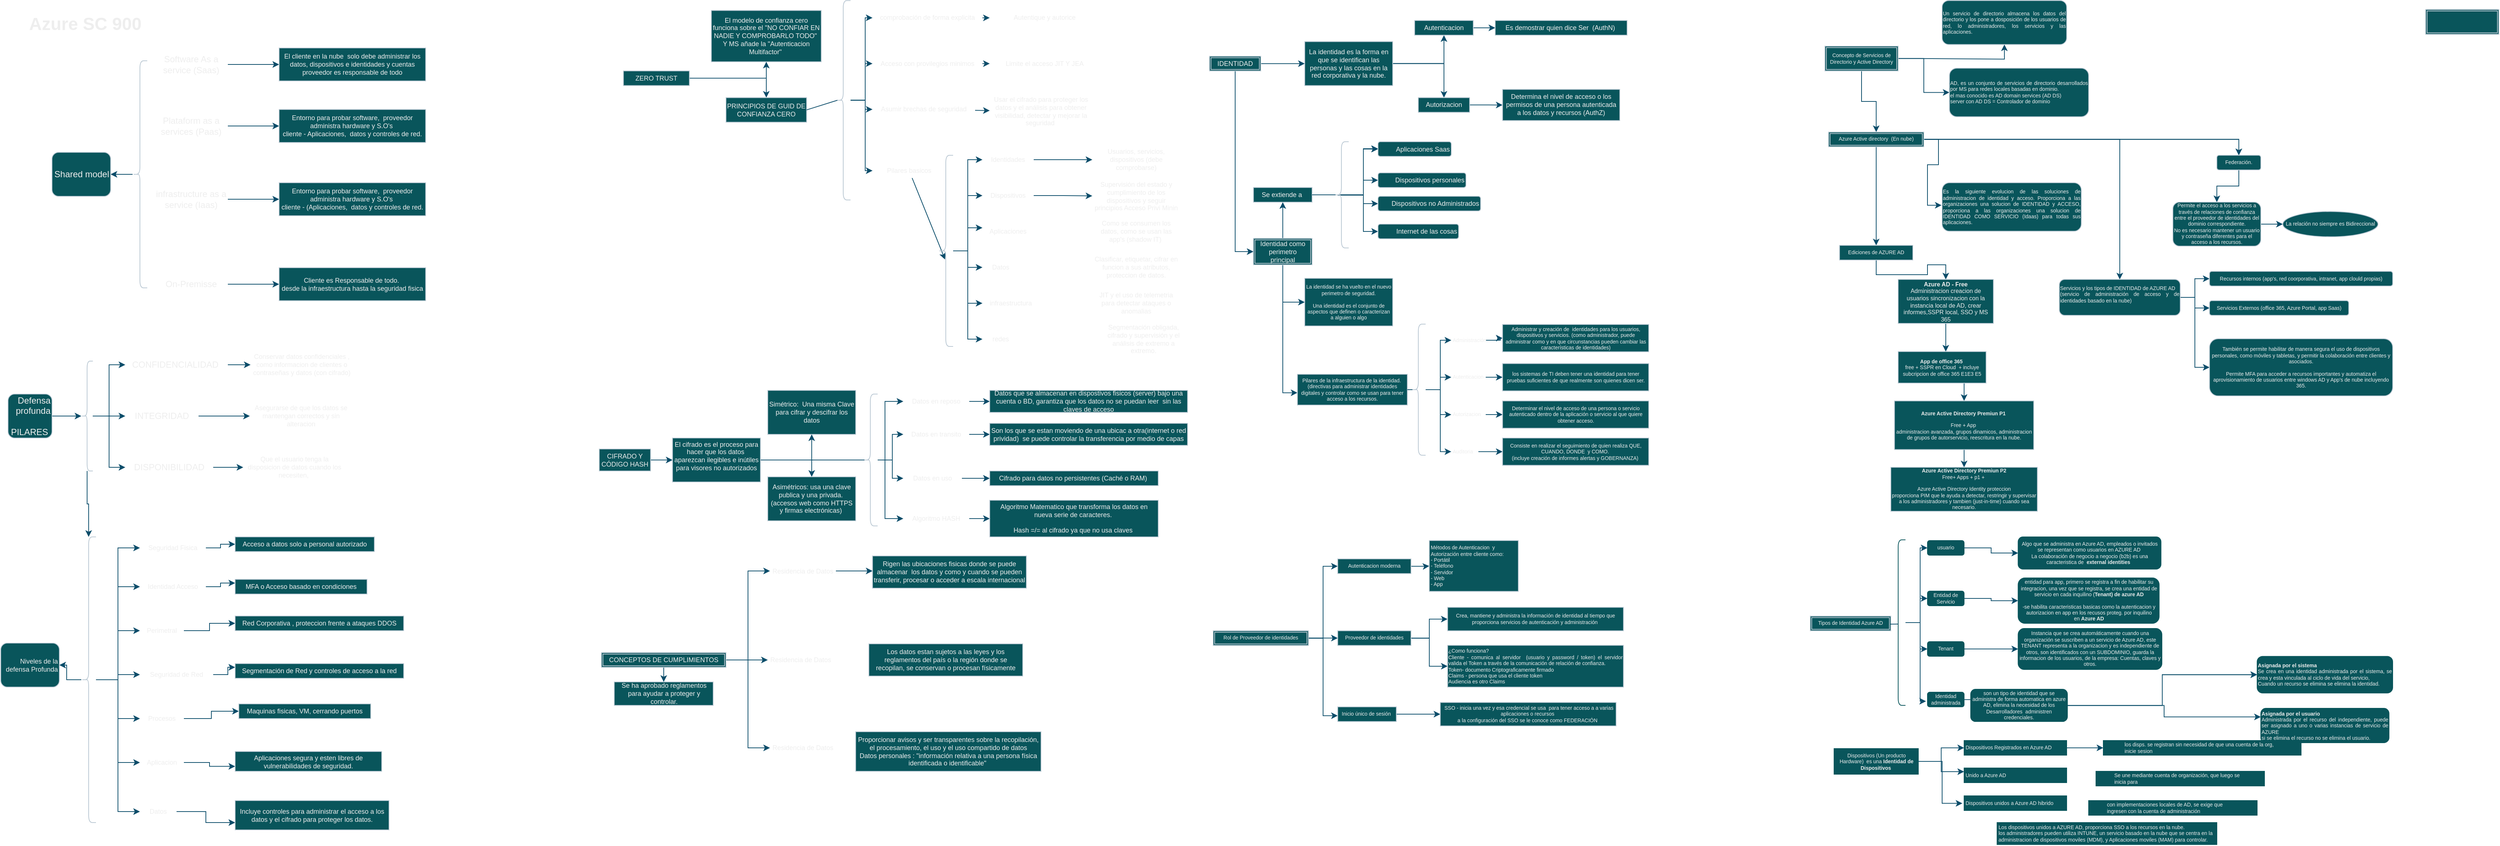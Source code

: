 <mxfile version="20.8.5" type="github">
  <diagram id="ZaX_0zwrfO3b5VVgpXq1" name="Página-1">
    <mxGraphModel dx="795" dy="480" grid="1" gridSize="10" guides="1" tooltips="1" connect="1" arrows="1" fold="1" page="1" pageScale="1" pageWidth="827" pageHeight="1169" math="0" shadow="0">
      <root>
        <mxCell id="0" />
        <mxCell id="1" parent="0" />
        <mxCell id="12Yw2N3nRwDhaCOB2acO-2" value="Azure SC 900" style="text;strokeColor=none;fillColor=none;html=1;fontSize=24;fontStyle=1;verticalAlign=middle;align=center;labelBackgroundColor=none;fontColor=#EEEEEE;" parent="1" vertex="1">
          <mxGeometry x="20" y="20" width="210" height="40" as="geometry" />
        </mxCell>
        <mxCell id="12Yw2N3nRwDhaCOB2acO-6" value="" style="edgeStyle=orthogonalEdgeStyle;rounded=0;orthogonalLoop=1;jettySize=auto;html=1;labelBackgroundColor=none;strokeColor=#0B4D6A;fontColor=default;" parent="1" source="12Yw2N3nRwDhaCOB2acO-4" target="12Yw2N3nRwDhaCOB2acO-5" edge="1">
          <mxGeometry relative="1" as="geometry" />
        </mxCell>
        <mxCell id="12Yw2N3nRwDhaCOB2acO-4" value="" style="shape=curlyBracket;whiteSpace=wrap;html=1;rounded=1;labelPosition=left;verticalLabelPosition=middle;align=right;verticalAlign=middle;labelBackgroundColor=none;fillColor=#09555B;strokeColor=#BAC8D3;fontColor=#EEEEEE;" parent="1" vertex="1">
          <mxGeometry x="190" y="90" width="20" height="310" as="geometry" />
        </mxCell>
        <mxCell id="12Yw2N3nRwDhaCOB2acO-5" value="Shared model" style="whiteSpace=wrap;html=1;align=right;rounded=1;labelBackgroundColor=none;fillColor=#09555B;strokeColor=#BAC8D3;fontColor=#EEEEEE;" parent="1" vertex="1">
          <mxGeometry x="80" y="215" width="80" height="60" as="geometry" />
        </mxCell>
        <mxCell id="12Yw2N3nRwDhaCOB2acO-17" value="" style="edgeStyle=orthogonalEdgeStyle;rounded=0;orthogonalLoop=1;jettySize=auto;html=1;labelBackgroundColor=none;strokeColor=#0B4D6A;fontColor=default;" parent="1" source="12Yw2N3nRwDhaCOB2acO-11" target="12Yw2N3nRwDhaCOB2acO-16" edge="1">
          <mxGeometry relative="1" as="geometry" />
        </mxCell>
        <mxCell id="12Yw2N3nRwDhaCOB2acO-11" value="Software As a service (Saas)" style="text;html=1;strokeColor=none;fillColor=none;align=center;verticalAlign=middle;whiteSpace=wrap;rounded=0;labelBackgroundColor=none;fontColor=#EEEEEE;" parent="1" vertex="1">
          <mxGeometry x="220" y="80" width="100" height="30" as="geometry" />
        </mxCell>
        <mxCell id="12Yw2N3nRwDhaCOB2acO-22" value="" style="edgeStyle=orthogonalEdgeStyle;rounded=0;orthogonalLoop=1;jettySize=auto;html=1;fontSize=9;labelBackgroundColor=none;strokeColor=#0B4D6A;fontColor=default;" parent="1" source="12Yw2N3nRwDhaCOB2acO-13" target="12Yw2N3nRwDhaCOB2acO-21" edge="1">
          <mxGeometry relative="1" as="geometry" />
        </mxCell>
        <mxCell id="12Yw2N3nRwDhaCOB2acO-13" value="infrastructure as a service (Iaas)" style="text;html=1;strokeColor=none;fillColor=none;align=center;verticalAlign=middle;whiteSpace=wrap;rounded=0;labelBackgroundColor=none;fontColor=#EEEEEE;" parent="1" vertex="1">
          <mxGeometry x="220" y="264" width="100" height="30" as="geometry" />
        </mxCell>
        <mxCell id="12Yw2N3nRwDhaCOB2acO-24" value="" style="edgeStyle=orthogonalEdgeStyle;rounded=0;orthogonalLoop=1;jettySize=auto;html=1;fontSize=9;labelBackgroundColor=none;strokeColor=#0B4D6A;fontColor=default;" parent="1" source="12Yw2N3nRwDhaCOB2acO-14" target="12Yw2N3nRwDhaCOB2acO-23" edge="1">
          <mxGeometry relative="1" as="geometry" />
        </mxCell>
        <mxCell id="12Yw2N3nRwDhaCOB2acO-14" value="On-Premisse" style="text;html=1;strokeColor=none;fillColor=none;align=center;verticalAlign=middle;whiteSpace=wrap;rounded=0;labelBackgroundColor=none;fontColor=#EEEEEE;" parent="1" vertex="1">
          <mxGeometry x="220" y="380" width="100" height="30" as="geometry" />
        </mxCell>
        <mxCell id="12Yw2N3nRwDhaCOB2acO-20" value="" style="edgeStyle=orthogonalEdgeStyle;rounded=0;orthogonalLoop=1;jettySize=auto;html=1;fontSize=9;labelBackgroundColor=none;strokeColor=#0B4D6A;fontColor=default;" parent="1" source="12Yw2N3nRwDhaCOB2acO-15" target="12Yw2N3nRwDhaCOB2acO-18" edge="1">
          <mxGeometry relative="1" as="geometry" />
        </mxCell>
        <mxCell id="12Yw2N3nRwDhaCOB2acO-15" value="Plataform as a services (Paas)" style="text;html=1;strokeColor=none;fillColor=none;align=center;verticalAlign=middle;whiteSpace=wrap;rounded=0;labelBackgroundColor=none;fontColor=#EEEEEE;" parent="1" vertex="1">
          <mxGeometry x="220" y="164" width="100" height="30" as="geometry" />
        </mxCell>
        <mxCell id="12Yw2N3nRwDhaCOB2acO-16" value="El cliente en la nube&amp;nbsp; solo debe administrar los datos, dispositivos e identidades y cuentas&lt;br style=&quot;font-size: 9px;&quot;&gt;proveedor es responsable de todo" style="whiteSpace=wrap;html=1;fontSize=9;labelBackgroundColor=none;fillColor=#09555B;strokeColor=#BAC8D3;fontColor=#EEEEEE;" parent="1" vertex="1">
          <mxGeometry x="390" y="72.5" width="200" height="45" as="geometry" />
        </mxCell>
        <mxCell id="12Yw2N3nRwDhaCOB2acO-18" value="Entorno para probar software,&amp;nbsp; proveedor administra hardware y S.O&#39;s&amp;nbsp;&lt;br&gt;cliente - Aplicaciones,&amp;nbsp;&amp;nbsp;datos y controles de red." style="whiteSpace=wrap;html=1;fontSize=9;labelBackgroundColor=none;fillColor=#09555B;strokeColor=#BAC8D3;fontColor=#EEEEEE;" parent="1" vertex="1">
          <mxGeometry x="390" y="156.5" width="200" height="45" as="geometry" />
        </mxCell>
        <mxCell id="12Yw2N3nRwDhaCOB2acO-21" value="Entorno para probar software,&amp;nbsp; proveedor administra hardware y S.O&#39;s&amp;nbsp;&lt;br&gt;cliente - (Aplicaciones,&amp;nbsp;&amp;nbsp;datos y controles de red." style="whiteSpace=wrap;html=1;fontSize=9;labelBackgroundColor=none;fillColor=#09555B;strokeColor=#BAC8D3;fontColor=#EEEEEE;" parent="1" vertex="1">
          <mxGeometry x="390" y="256.5" width="200" height="45" as="geometry" />
        </mxCell>
        <mxCell id="12Yw2N3nRwDhaCOB2acO-23" value="Cliente es Responsable de todo.&amp;nbsp;&lt;br&gt;desde la infraestructura hasta la seguridad fisica" style="whiteSpace=wrap;html=1;fontSize=9;labelBackgroundColor=none;fillColor=#09555B;strokeColor=#BAC8D3;fontColor=#EEEEEE;" parent="1" vertex="1">
          <mxGeometry x="390" y="372.5" width="200" height="45" as="geometry" />
        </mxCell>
        <mxCell id="12Yw2N3nRwDhaCOB2acO-27" value="" style="edgeStyle=orthogonalEdgeStyle;rounded=0;orthogonalLoop=1;jettySize=auto;html=1;fontSize=9;labelBackgroundColor=none;strokeColor=#0B4D6A;fontColor=default;" parent="1" source="12Yw2N3nRwDhaCOB2acO-25" target="12Yw2N3nRwDhaCOB2acO-26" edge="1">
          <mxGeometry relative="1" as="geometry" />
        </mxCell>
        <mxCell id="12Yw2N3nRwDhaCOB2acO-25" value="Defensa profunda&lt;br&gt;&lt;br&gt;PILARES&amp;nbsp;" style="whiteSpace=wrap;html=1;align=right;rounded=1;labelBackgroundColor=none;fillColor=#09555B;strokeColor=#BAC8D3;fontColor=#EEEEEE;" parent="1" vertex="1">
          <mxGeometry x="20" y="545" width="60" height="60" as="geometry" />
        </mxCell>
        <mxCell id="12Yw2N3nRwDhaCOB2acO-54" value="" style="edgeStyle=orthogonalEdgeStyle;rounded=0;orthogonalLoop=1;jettySize=auto;html=1;fontSize=9;labelBackgroundColor=none;strokeColor=#0B4D6A;fontColor=default;" parent="1" source="12Yw2N3nRwDhaCOB2acO-26" target="12Yw2N3nRwDhaCOB2acO-53" edge="1">
          <mxGeometry relative="1" as="geometry" />
        </mxCell>
        <mxCell id="12Yw2N3nRwDhaCOB2acO-100" style="edgeStyle=orthogonalEdgeStyle;rounded=0;orthogonalLoop=1;jettySize=auto;html=1;fontSize=9;labelBackgroundColor=none;strokeColor=#0B4D6A;fontColor=default;" parent="1" source="12Yw2N3nRwDhaCOB2acO-26" target="12Yw2N3nRwDhaCOB2acO-32" edge="1">
          <mxGeometry relative="1" as="geometry" />
        </mxCell>
        <mxCell id="12Yw2N3nRwDhaCOB2acO-102" style="edgeStyle=orthogonalEdgeStyle;rounded=0;orthogonalLoop=1;jettySize=auto;html=1;fontSize=9;labelBackgroundColor=none;strokeColor=#0B4D6A;fontColor=default;" parent="1" source="12Yw2N3nRwDhaCOB2acO-26" target="12Yw2N3nRwDhaCOB2acO-31" edge="1">
          <mxGeometry relative="1" as="geometry" />
        </mxCell>
        <mxCell id="12Yw2N3nRwDhaCOB2acO-103" style="edgeStyle=orthogonalEdgeStyle;rounded=0;orthogonalLoop=1;jettySize=auto;html=1;entryX=0;entryY=0.5;entryDx=0;entryDy=0;fontSize=9;labelBackgroundColor=none;strokeColor=#0B4D6A;fontColor=default;" parent="1" source="12Yw2N3nRwDhaCOB2acO-26" target="12Yw2N3nRwDhaCOB2acO-33" edge="1">
          <mxGeometry relative="1" as="geometry" />
        </mxCell>
        <mxCell id="12Yw2N3nRwDhaCOB2acO-26" value="" style="shape=curlyBracket;whiteSpace=wrap;html=1;rounded=1;labelPosition=left;verticalLabelPosition=middle;align=right;verticalAlign=middle;fontSize=9;labelBackgroundColor=none;fillColor=#09555B;strokeColor=#BAC8D3;fontColor=#EEEEEE;" parent="1" vertex="1">
          <mxGeometry x="120" y="500" width="15.77" height="150" as="geometry" />
        </mxCell>
        <mxCell id="12Yw2N3nRwDhaCOB2acO-48" value="" style="edgeStyle=orthogonalEdgeStyle;rounded=0;orthogonalLoop=1;jettySize=auto;html=1;fontSize=9;labelBackgroundColor=none;strokeColor=#0B4D6A;fontColor=default;" parent="1" source="12Yw2N3nRwDhaCOB2acO-31" target="12Yw2N3nRwDhaCOB2acO-47" edge="1">
          <mxGeometry relative="1" as="geometry" />
        </mxCell>
        <mxCell id="12Yw2N3nRwDhaCOB2acO-31" value="CONFIDENCIALIDAD&amp;nbsp;" style="text;html=1;strokeColor=none;fillColor=none;align=center;verticalAlign=middle;whiteSpace=wrap;rounded=0;labelBackgroundColor=none;fontColor=#EEEEEE;" parent="1" vertex="1">
          <mxGeometry x="180" y="490" width="140" height="30" as="geometry" />
        </mxCell>
        <mxCell id="12Yw2N3nRwDhaCOB2acO-50" style="edgeStyle=orthogonalEdgeStyle;rounded=0;orthogonalLoop=1;jettySize=auto;html=1;fontSize=9;labelBackgroundColor=none;strokeColor=#0B4D6A;fontColor=default;" parent="1" source="12Yw2N3nRwDhaCOB2acO-32" target="12Yw2N3nRwDhaCOB2acO-49" edge="1">
          <mxGeometry relative="1" as="geometry" />
        </mxCell>
        <mxCell id="12Yw2N3nRwDhaCOB2acO-32" value="INTEGRIDAD" style="text;html=1;strokeColor=none;fillColor=none;align=center;verticalAlign=middle;whiteSpace=wrap;rounded=0;labelBackgroundColor=none;fontColor=#EEEEEE;" parent="1" vertex="1">
          <mxGeometry x="180" y="560" width="100" height="30" as="geometry" />
        </mxCell>
        <mxCell id="12Yw2N3nRwDhaCOB2acO-52" style="edgeStyle=orthogonalEdgeStyle;rounded=0;orthogonalLoop=1;jettySize=auto;html=1;fontSize=9;labelBackgroundColor=none;strokeColor=#0B4D6A;fontColor=default;" parent="1" source="12Yw2N3nRwDhaCOB2acO-33" target="12Yw2N3nRwDhaCOB2acO-51" edge="1">
          <mxGeometry relative="1" as="geometry" />
        </mxCell>
        <mxCell id="12Yw2N3nRwDhaCOB2acO-33" value="DISPONIBILIDAD" style="text;html=1;strokeColor=none;fillColor=none;align=center;verticalAlign=middle;whiteSpace=wrap;rounded=0;labelBackgroundColor=none;fontColor=#EEEEEE;" parent="1" vertex="1">
          <mxGeometry x="180" y="630" width="120" height="30" as="geometry" />
        </mxCell>
        <mxCell id="12Yw2N3nRwDhaCOB2acO-47" value="Conservar datos confidenciales , como informacion de clientes o contraseñas y datos (con cifrado)" style="text;html=1;strokeColor=none;fillColor=none;align=center;verticalAlign=middle;whiteSpace=wrap;rounded=0;fontSize=9;labelBackgroundColor=none;fontColor=#EEEEEE;" parent="1" vertex="1">
          <mxGeometry x="351" y="490" width="140" height="30" as="geometry" />
        </mxCell>
        <mxCell id="12Yw2N3nRwDhaCOB2acO-49" value="Asegurarse de que los datos se mantengan correctos y sin alteracion" style="text;html=1;strokeColor=none;fillColor=none;align=center;verticalAlign=middle;whiteSpace=wrap;rounded=0;fontSize=9;labelBackgroundColor=none;fontColor=#EEEEEE;" parent="1" vertex="1">
          <mxGeometry x="350" y="560" width="140" height="30" as="geometry" />
        </mxCell>
        <mxCell id="12Yw2N3nRwDhaCOB2acO-51" value="Que el usuario tenga la disposicion de datos cuando los necesiten,&amp;nbsp;" style="text;html=1;strokeColor=none;fillColor=none;align=center;verticalAlign=middle;whiteSpace=wrap;rounded=0;fontSize=9;labelBackgroundColor=none;fontColor=#EEEEEE;" parent="1" vertex="1">
          <mxGeometry x="341" y="630" width="140" height="30" as="geometry" />
        </mxCell>
        <mxCell id="12Yw2N3nRwDhaCOB2acO-56" value="" style="edgeStyle=orthogonalEdgeStyle;rounded=0;orthogonalLoop=1;jettySize=auto;html=1;fontSize=9;labelBackgroundColor=none;strokeColor=#0B4D6A;fontColor=default;" parent="1" source="12Yw2N3nRwDhaCOB2acO-53" target="12Yw2N3nRwDhaCOB2acO-55" edge="1">
          <mxGeometry relative="1" as="geometry" />
        </mxCell>
        <mxCell id="12Yw2N3nRwDhaCOB2acO-71" style="edgeStyle=orthogonalEdgeStyle;rounded=0;orthogonalLoop=1;jettySize=auto;html=1;fontSize=9;labelBackgroundColor=none;strokeColor=#0B4D6A;fontColor=default;" parent="1" source="12Yw2N3nRwDhaCOB2acO-53" target="12Yw2N3nRwDhaCOB2acO-65" edge="1">
          <mxGeometry relative="1" as="geometry" />
        </mxCell>
        <mxCell id="12Yw2N3nRwDhaCOB2acO-72" style="edgeStyle=orthogonalEdgeStyle;rounded=0;orthogonalLoop=1;jettySize=auto;html=1;fontSize=9;labelBackgroundColor=none;strokeColor=#0B4D6A;fontColor=default;" parent="1" source="12Yw2N3nRwDhaCOB2acO-53" target="12Yw2N3nRwDhaCOB2acO-66" edge="1">
          <mxGeometry relative="1" as="geometry" />
        </mxCell>
        <mxCell id="12Yw2N3nRwDhaCOB2acO-73" style="edgeStyle=orthogonalEdgeStyle;rounded=0;orthogonalLoop=1;jettySize=auto;html=1;fontSize=9;labelBackgroundColor=none;strokeColor=#0B4D6A;fontColor=default;" parent="1" source="12Yw2N3nRwDhaCOB2acO-53" target="12Yw2N3nRwDhaCOB2acO-67" edge="1">
          <mxGeometry relative="1" as="geometry" />
        </mxCell>
        <mxCell id="12Yw2N3nRwDhaCOB2acO-74" style="edgeStyle=orthogonalEdgeStyle;rounded=0;orthogonalLoop=1;jettySize=auto;html=1;fontSize=9;labelBackgroundColor=none;strokeColor=#0B4D6A;fontColor=default;" parent="1" source="12Yw2N3nRwDhaCOB2acO-53" target="12Yw2N3nRwDhaCOB2acO-68" edge="1">
          <mxGeometry relative="1" as="geometry" />
        </mxCell>
        <mxCell id="12Yw2N3nRwDhaCOB2acO-75" style="edgeStyle=orthogonalEdgeStyle;rounded=0;orthogonalLoop=1;jettySize=auto;html=1;fontSize=9;labelBackgroundColor=none;strokeColor=#0B4D6A;fontColor=default;" parent="1" source="12Yw2N3nRwDhaCOB2acO-53" target="12Yw2N3nRwDhaCOB2acO-60" edge="1">
          <mxGeometry relative="1" as="geometry" />
        </mxCell>
        <mxCell id="12Yw2N3nRwDhaCOB2acO-76" style="edgeStyle=orthogonalEdgeStyle;rounded=0;orthogonalLoop=1;jettySize=auto;html=1;fontSize=9;labelBackgroundColor=none;strokeColor=#0B4D6A;fontColor=default;" parent="1" source="12Yw2N3nRwDhaCOB2acO-53" target="12Yw2N3nRwDhaCOB2acO-61" edge="1">
          <mxGeometry relative="1" as="geometry" />
        </mxCell>
        <mxCell id="12Yw2N3nRwDhaCOB2acO-77" style="edgeStyle=orthogonalEdgeStyle;rounded=0;orthogonalLoop=1;jettySize=auto;html=1;fontSize=9;labelBackgroundColor=none;strokeColor=#0B4D6A;fontColor=default;" parent="1" source="12Yw2N3nRwDhaCOB2acO-53" target="12Yw2N3nRwDhaCOB2acO-62" edge="1">
          <mxGeometry relative="1" as="geometry" />
        </mxCell>
        <mxCell id="12Yw2N3nRwDhaCOB2acO-53" value="" style="shape=curlyBracket;whiteSpace=wrap;html=1;rounded=1;labelPosition=left;verticalLabelPosition=middle;align=right;verticalAlign=middle;fontSize=9;labelBackgroundColor=none;fillColor=#09555B;strokeColor=#BAC8D3;fontColor=#EEEEEE;" parent="1" vertex="1">
          <mxGeometry x="120" y="740" width="20" height="390" as="geometry" />
        </mxCell>
        <mxCell id="12Yw2N3nRwDhaCOB2acO-55" value="Niveles de la defensa Profunda" style="whiteSpace=wrap;html=1;fontSize=9;align=right;rounded=1;labelBackgroundColor=none;fillColor=#09555B;strokeColor=#BAC8D3;fontColor=#EEEEEE;" parent="1" vertex="1">
          <mxGeometry x="10" y="885" width="80" height="60" as="geometry" />
        </mxCell>
        <mxCell id="12Yw2N3nRwDhaCOB2acO-64" value="" style="edgeStyle=orthogonalEdgeStyle;rounded=0;orthogonalLoop=1;jettySize=auto;html=1;fontSize=9;labelBackgroundColor=none;strokeColor=#0B4D6A;fontColor=default;" parent="1" edge="1">
          <mxGeometry relative="1" as="geometry">
            <mxPoint x="230" y="770" as="targetPoint" />
          </mxGeometry>
        </mxCell>
        <mxCell id="12Yw2N3nRwDhaCOB2acO-96" style="edgeStyle=orthogonalEdgeStyle;rounded=0;orthogonalLoop=1;jettySize=auto;html=1;entryX=0;entryY=0.5;entryDx=0;entryDy=0;fontSize=9;labelBackgroundColor=none;strokeColor=#0B4D6A;fontColor=default;" parent="1" source="12Yw2N3nRwDhaCOB2acO-60" target="12Yw2N3nRwDhaCOB2acO-88" edge="1">
          <mxGeometry relative="1" as="geometry" />
        </mxCell>
        <mxCell id="12Yw2N3nRwDhaCOB2acO-60" value="Procesos" style="text;html=1;strokeColor=none;fillColor=none;align=center;verticalAlign=middle;whiteSpace=wrap;rounded=0;fontSize=9;labelBackgroundColor=none;fontColor=#EEEEEE;" parent="1" vertex="1">
          <mxGeometry x="200" y="978" width="60" height="20" as="geometry" />
        </mxCell>
        <mxCell id="12Yw2N3nRwDhaCOB2acO-97" style="edgeStyle=orthogonalEdgeStyle;rounded=0;orthogonalLoop=1;jettySize=auto;html=1;entryX=0;entryY=0.75;entryDx=0;entryDy=0;fontSize=9;labelBackgroundColor=none;strokeColor=#0B4D6A;fontColor=default;" parent="1" source="12Yw2N3nRwDhaCOB2acO-61" target="12Yw2N3nRwDhaCOB2acO-89" edge="1">
          <mxGeometry relative="1" as="geometry" />
        </mxCell>
        <mxCell id="12Yw2N3nRwDhaCOB2acO-61" value="Aplicacion" style="text;html=1;strokeColor=none;fillColor=none;align=center;verticalAlign=middle;whiteSpace=wrap;rounded=0;fontSize=9;labelBackgroundColor=none;fontColor=#EEEEEE;" parent="1" vertex="1">
          <mxGeometry x="200" y="1038" width="60" height="20" as="geometry" />
        </mxCell>
        <mxCell id="12Yw2N3nRwDhaCOB2acO-98" style="edgeStyle=orthogonalEdgeStyle;rounded=0;orthogonalLoop=1;jettySize=auto;html=1;entryX=0;entryY=0.75;entryDx=0;entryDy=0;fontSize=9;labelBackgroundColor=none;strokeColor=#0B4D6A;fontColor=default;" parent="1" source="12Yw2N3nRwDhaCOB2acO-62" target="12Yw2N3nRwDhaCOB2acO-90" edge="1">
          <mxGeometry relative="1" as="geometry" />
        </mxCell>
        <mxCell id="12Yw2N3nRwDhaCOB2acO-62" value="Datos" style="text;html=1;strokeColor=none;fillColor=none;align=center;verticalAlign=middle;whiteSpace=wrap;rounded=0;fontSize=9;labelBackgroundColor=none;fontColor=#EEEEEE;" parent="1" vertex="1">
          <mxGeometry x="200" y="1105" width="50" height="20" as="geometry" />
        </mxCell>
        <mxCell id="12Yw2N3nRwDhaCOB2acO-83" style="edgeStyle=orthogonalEdgeStyle;rounded=0;orthogonalLoop=1;jettySize=auto;html=1;entryX=0;entryY=0.5;entryDx=0;entryDy=0;fontSize=9;labelBackgroundColor=none;strokeColor=#0B4D6A;fontColor=default;" parent="1" source="12Yw2N3nRwDhaCOB2acO-65" target="12Yw2N3nRwDhaCOB2acO-82" edge="1">
          <mxGeometry relative="1" as="geometry" />
        </mxCell>
        <mxCell id="12Yw2N3nRwDhaCOB2acO-65" value="Seguridad Fisica" style="text;html=1;strokeColor=none;fillColor=none;align=center;verticalAlign=middle;whiteSpace=wrap;rounded=0;fontSize=9;labelBackgroundColor=none;fontColor=#EEEEEE;" parent="1" vertex="1">
          <mxGeometry x="200" y="745" width="90" height="20" as="geometry" />
        </mxCell>
        <mxCell id="12Yw2N3nRwDhaCOB2acO-92" style="edgeStyle=orthogonalEdgeStyle;rounded=0;orthogonalLoop=1;jettySize=auto;html=1;entryX=0;entryY=0.25;entryDx=0;entryDy=0;fontSize=9;labelBackgroundColor=none;strokeColor=#0B4D6A;fontColor=default;" parent="1" source="12Yw2N3nRwDhaCOB2acO-66" target="12Yw2N3nRwDhaCOB2acO-85" edge="1">
          <mxGeometry relative="1" as="geometry" />
        </mxCell>
        <mxCell id="12Yw2N3nRwDhaCOB2acO-66" value="Identidad Acceso" style="text;html=1;strokeColor=none;fillColor=none;align=center;verticalAlign=middle;whiteSpace=wrap;rounded=0;fontSize=9;labelBackgroundColor=none;fontColor=#EEEEEE;" parent="1" vertex="1">
          <mxGeometry x="200" y="798" width="90" height="20" as="geometry" />
        </mxCell>
        <mxCell id="12Yw2N3nRwDhaCOB2acO-93" style="edgeStyle=orthogonalEdgeStyle;rounded=0;orthogonalLoop=1;jettySize=auto;html=1;entryX=0;entryY=0.5;entryDx=0;entryDy=0;fontSize=9;labelBackgroundColor=none;strokeColor=#0B4D6A;fontColor=default;" parent="1" source="12Yw2N3nRwDhaCOB2acO-67" target="12Yw2N3nRwDhaCOB2acO-86" edge="1">
          <mxGeometry relative="1" as="geometry" />
        </mxCell>
        <mxCell id="12Yw2N3nRwDhaCOB2acO-67" value="Perimetral" style="text;html=1;strokeColor=none;fillColor=none;align=center;verticalAlign=middle;whiteSpace=wrap;rounded=0;fontSize=9;labelBackgroundColor=none;fontColor=#EEEEEE;" parent="1" vertex="1">
          <mxGeometry x="200" y="858" width="60" height="20" as="geometry" />
        </mxCell>
        <mxCell id="12Yw2N3nRwDhaCOB2acO-95" style="edgeStyle=orthogonalEdgeStyle;rounded=0;orthogonalLoop=1;jettySize=auto;html=1;entryX=0;entryY=0.25;entryDx=0;entryDy=0;fontSize=9;labelBackgroundColor=none;strokeColor=#0B4D6A;fontColor=default;" parent="1" source="12Yw2N3nRwDhaCOB2acO-68" target="12Yw2N3nRwDhaCOB2acO-87" edge="1">
          <mxGeometry relative="1" as="geometry" />
        </mxCell>
        <mxCell id="12Yw2N3nRwDhaCOB2acO-68" value="Seguridad de Red" style="text;html=1;strokeColor=none;fillColor=none;align=center;verticalAlign=middle;whiteSpace=wrap;rounded=0;fontSize=9;labelBackgroundColor=none;fontColor=#EEEEEE;" parent="1" vertex="1">
          <mxGeometry x="200" y="918" width="100" height="20" as="geometry" />
        </mxCell>
        <mxCell id="12Yw2N3nRwDhaCOB2acO-82" value="Acceso a datos solo a personal autorizado" style="rounded=0;whiteSpace=wrap;html=1;fontSize=9;labelBackgroundColor=none;fillColor=#09555B;strokeColor=#BAC8D3;fontColor=#EEEEEE;" parent="1" vertex="1">
          <mxGeometry x="330" y="740" width="190" height="20" as="geometry" />
        </mxCell>
        <mxCell id="12Yw2N3nRwDhaCOB2acO-85" value="MFA o Acceso basado en condiciones" style="rounded=0;whiteSpace=wrap;html=1;fontSize=9;labelBackgroundColor=none;fillColor=#09555B;strokeColor=#BAC8D3;fontColor=#EEEEEE;" parent="1" vertex="1">
          <mxGeometry x="330" y="798" width="180" height="20" as="geometry" />
        </mxCell>
        <mxCell id="12Yw2N3nRwDhaCOB2acO-86" value="Red Corporativa , proteccion frente a ataques DDOS" style="rounded=0;whiteSpace=wrap;html=1;fontSize=9;labelBackgroundColor=none;fillColor=#09555B;strokeColor=#BAC8D3;fontColor=#EEEEEE;" parent="1" vertex="1">
          <mxGeometry x="330" y="848" width="230" height="20" as="geometry" />
        </mxCell>
        <mxCell id="12Yw2N3nRwDhaCOB2acO-87" value="Segmentación de Red y controles de acceso a la red" style="rounded=0;whiteSpace=wrap;html=1;fontSize=9;labelBackgroundColor=none;fillColor=#09555B;strokeColor=#BAC8D3;fontColor=#EEEEEE;" parent="1" vertex="1">
          <mxGeometry x="330" y="913" width="230" height="20" as="geometry" />
        </mxCell>
        <mxCell id="12Yw2N3nRwDhaCOB2acO-88" value="Maquinas fisicas, VM, cerrando puertos" style="rounded=0;whiteSpace=wrap;html=1;fontSize=9;labelBackgroundColor=none;fillColor=#09555B;strokeColor=#BAC8D3;fontColor=#EEEEEE;" parent="1" vertex="1">
          <mxGeometry x="335" y="968" width="180" height="20" as="geometry" />
        </mxCell>
        <mxCell id="12Yw2N3nRwDhaCOB2acO-89" value="Aplicaciones segura y esten libres de vulnerabilidades de seguridad." style="rounded=0;whiteSpace=wrap;html=1;fontSize=9;labelBackgroundColor=none;fillColor=#09555B;strokeColor=#BAC8D3;fontColor=#EEEEEE;" parent="1" vertex="1">
          <mxGeometry x="330" y="1033" width="200" height="27" as="geometry" />
        </mxCell>
        <mxCell id="12Yw2N3nRwDhaCOB2acO-90" value="Incluye controles para administrar el acceso a los datos y el cifrado para proteger los datos." style="rounded=0;whiteSpace=wrap;html=1;fontSize=9;labelBackgroundColor=none;fillColor=#09555B;strokeColor=#BAC8D3;fontColor=#EEEEEE;" parent="1" vertex="1">
          <mxGeometry x="330" y="1100" width="210" height="40" as="geometry" />
        </mxCell>
        <mxCell id="12Yw2N3nRwDhaCOB2acO-107" value="" style="edgeStyle=orthogonalEdgeStyle;rounded=0;orthogonalLoop=1;jettySize=auto;html=1;fontSize=9;labelBackgroundColor=none;strokeColor=#0B4D6A;fontColor=default;" parent="1" source="12Yw2N3nRwDhaCOB2acO-105" target="12Yw2N3nRwDhaCOB2acO-106" edge="1">
          <mxGeometry relative="1" as="geometry" />
        </mxCell>
        <mxCell id="12Yw2N3nRwDhaCOB2acO-105" value="ZERO TRUST" style="rounded=0;whiteSpace=wrap;html=1;fontSize=9;labelBackgroundColor=none;fillColor=#09555B;strokeColor=#BAC8D3;fontColor=#EEEEEE;" parent="1" vertex="1">
          <mxGeometry x="860" y="103.82" width="90" height="20" as="geometry" />
        </mxCell>
        <mxCell id="12Yw2N3nRwDhaCOB2acO-110" value="" style="edgeStyle=orthogonalEdgeStyle;rounded=0;orthogonalLoop=1;jettySize=auto;html=1;fontSize=9;labelBackgroundColor=none;strokeColor=#0B4D6A;fontColor=default;" parent="1" source="12Yw2N3nRwDhaCOB2acO-106" target="12Yw2N3nRwDhaCOB2acO-109" edge="1">
          <mxGeometry relative="1" as="geometry" />
        </mxCell>
        <mxCell id="12Yw2N3nRwDhaCOB2acO-106" value="El modelo de confianza cero funciona sobre el &quot;NO CONFIAR EN NADIE Y COMPROBARLO TODO&quot;&amp;nbsp;&lt;br&gt;Y MS añade la &quot;Autenticacion Multifactor&quot;&amp;nbsp;" style="rounded=0;whiteSpace=wrap;html=1;fontSize=9;labelBackgroundColor=none;fillColor=#09555B;strokeColor=#BAC8D3;fontColor=#EEEEEE;" parent="1" vertex="1">
          <mxGeometry x="980" y="21.32" width="150" height="70" as="geometry" />
        </mxCell>
        <mxCell id="12Yw2N3nRwDhaCOB2acO-109" value="PRINCIPIOS DE GUID DE CONFIANZA CERO" style="rounded=0;whiteSpace=wrap;html=1;fontSize=9;labelBackgroundColor=none;fillColor=#09555B;strokeColor=#BAC8D3;fontColor=#EEEEEE;" parent="1" vertex="1">
          <mxGeometry x="1000" y="140.32" width="110" height="33.5" as="geometry" />
        </mxCell>
        <mxCell id="12Yw2N3nRwDhaCOB2acO-122" style="edgeStyle=orthogonalEdgeStyle;rounded=0;orthogonalLoop=1;jettySize=auto;html=1;entryX=0;entryY=0.5;entryDx=0;entryDy=0;fontSize=9;labelBackgroundColor=none;strokeColor=#0B4D6A;fontColor=default;" parent="1" source="12Yw2N3nRwDhaCOB2acO-111" target="12Yw2N3nRwDhaCOB2acO-119" edge="1">
          <mxGeometry relative="1" as="geometry" />
        </mxCell>
        <mxCell id="12Yw2N3nRwDhaCOB2acO-123" style="edgeStyle=orthogonalEdgeStyle;rounded=0;orthogonalLoop=1;jettySize=auto;html=1;entryX=0;entryY=0.5;entryDx=0;entryDy=0;fontSize=9;labelBackgroundColor=none;strokeColor=#0B4D6A;fontColor=default;" parent="1" source="12Yw2N3nRwDhaCOB2acO-111" target="12Yw2N3nRwDhaCOB2acO-120" edge="1">
          <mxGeometry relative="1" as="geometry" />
        </mxCell>
        <mxCell id="12Yw2N3nRwDhaCOB2acO-124" style="edgeStyle=orthogonalEdgeStyle;rounded=0;orthogonalLoop=1;jettySize=auto;html=1;entryX=0;entryY=0.5;entryDx=0;entryDy=0;fontSize=9;labelBackgroundColor=none;strokeColor=#0B4D6A;fontColor=default;" parent="1" source="12Yw2N3nRwDhaCOB2acO-111" target="12Yw2N3nRwDhaCOB2acO-121" edge="1">
          <mxGeometry relative="1" as="geometry" />
        </mxCell>
        <mxCell id="12Yw2N3nRwDhaCOB2acO-134" style="edgeStyle=orthogonalEdgeStyle;rounded=0;orthogonalLoop=1;jettySize=auto;html=1;entryX=0;entryY=0.5;entryDx=0;entryDy=0;fontSize=9;labelBackgroundColor=none;strokeColor=#0B4D6A;fontColor=default;" parent="1" source="12Yw2N3nRwDhaCOB2acO-111" target="12Yw2N3nRwDhaCOB2acO-132" edge="1">
          <mxGeometry relative="1" as="geometry" />
        </mxCell>
        <mxCell id="12Yw2N3nRwDhaCOB2acO-111" value="" style="shape=curlyBracket;whiteSpace=wrap;html=1;rounded=1;labelPosition=left;verticalLabelPosition=middle;align=right;verticalAlign=middle;fontSize=9;size=0.5;labelBackgroundColor=none;fillColor=#09555B;strokeColor=#BAC8D3;fontColor=#EEEEEE;" parent="1" vertex="1">
          <mxGeometry x="1150" y="7.69" width="20" height="272.31" as="geometry" />
        </mxCell>
        <mxCell id="12Yw2N3nRwDhaCOB2acO-118" value="" style="endArrow=none;html=1;rounded=0;fontSize=9;entryX=1;entryY=0.5;entryDx=0;entryDy=0;exitX=0.1;exitY=0.5;exitDx=0;exitDy=0;exitPerimeter=0;labelBackgroundColor=none;strokeColor=#0B4D6A;fontColor=default;" parent="1" source="12Yw2N3nRwDhaCOB2acO-111" target="12Yw2N3nRwDhaCOB2acO-109" edge="1">
          <mxGeometry width="50" height="50" relative="1" as="geometry">
            <mxPoint x="1100" y="192.32" as="sourcePoint" />
            <mxPoint x="1150" y="142.32" as="targetPoint" />
          </mxGeometry>
        </mxCell>
        <mxCell id="12Yw2N3nRwDhaCOB2acO-126" value="" style="edgeStyle=none;rounded=0;orthogonalLoop=1;jettySize=auto;html=1;fontSize=9;labelBackgroundColor=none;strokeColor=#0B4D6A;fontColor=default;" parent="1" source="12Yw2N3nRwDhaCOB2acO-119" target="12Yw2N3nRwDhaCOB2acO-125" edge="1">
          <mxGeometry relative="1" as="geometry" />
        </mxCell>
        <mxCell id="12Yw2N3nRwDhaCOB2acO-119" value="comprobación de forma explicita" style="text;html=1;strokeColor=none;fillColor=none;align=center;verticalAlign=middle;whiteSpace=wrap;rounded=0;fontSize=9;labelBackgroundColor=none;fontColor=#EEEEEE;" parent="1" vertex="1">
          <mxGeometry x="1200" y="21.32" width="150" height="20" as="geometry" />
        </mxCell>
        <mxCell id="12Yw2N3nRwDhaCOB2acO-128" value="" style="edgeStyle=none;rounded=0;orthogonalLoop=1;jettySize=auto;html=1;fontSize=9;labelBackgroundColor=none;strokeColor=#0B4D6A;fontColor=default;" parent="1" source="12Yw2N3nRwDhaCOB2acO-120" target="12Yw2N3nRwDhaCOB2acO-127" edge="1">
          <mxGeometry relative="1" as="geometry" />
        </mxCell>
        <mxCell id="12Yw2N3nRwDhaCOB2acO-120" value="Acceso con provilegios minimos" style="text;html=1;strokeColor=none;fillColor=none;align=center;verticalAlign=middle;whiteSpace=wrap;rounded=0;fontSize=9;labelBackgroundColor=none;fontColor=#EEEEEE;" parent="1" vertex="1">
          <mxGeometry x="1200" y="83.82" width="150" height="20" as="geometry" />
        </mxCell>
        <mxCell id="12Yw2N3nRwDhaCOB2acO-130" value="" style="edgeStyle=none;rounded=0;orthogonalLoop=1;jettySize=auto;html=1;fontSize=9;labelBackgroundColor=none;strokeColor=#0B4D6A;fontColor=default;" parent="1" source="12Yw2N3nRwDhaCOB2acO-121" target="12Yw2N3nRwDhaCOB2acO-129" edge="1">
          <mxGeometry relative="1" as="geometry" />
        </mxCell>
        <mxCell id="12Yw2N3nRwDhaCOB2acO-121" value="Asumir brechas de seguridad" style="text;html=1;strokeColor=none;fillColor=none;align=center;verticalAlign=middle;whiteSpace=wrap;rounded=0;fontSize=9;labelBackgroundColor=none;fontColor=#EEEEEE;" parent="1" vertex="1">
          <mxGeometry x="1200" y="146.32" width="140" height="20" as="geometry" />
        </mxCell>
        <mxCell id="12Yw2N3nRwDhaCOB2acO-125" value="Autentique y autorice" style="text;html=1;strokeColor=none;fillColor=none;align=center;verticalAlign=middle;whiteSpace=wrap;rounded=0;fontSize=9;labelBackgroundColor=none;fontColor=#EEEEEE;" parent="1" vertex="1">
          <mxGeometry x="1360" y="21.32" width="150" height="20" as="geometry" />
        </mxCell>
        <mxCell id="12Yw2N3nRwDhaCOB2acO-127" value="Limite el acceso JIT Y JEA" style="text;html=1;strokeColor=none;fillColor=none;align=center;verticalAlign=middle;whiteSpace=wrap;rounded=0;fontSize=9;labelBackgroundColor=none;fontColor=#EEEEEE;" parent="1" vertex="1">
          <mxGeometry x="1360" y="83.82" width="150" height="20" as="geometry" />
        </mxCell>
        <mxCell id="12Yw2N3nRwDhaCOB2acO-129" value="Usar el cifrado para proteger los datos y el análisis para obtener visibilidad, detectar y mejorar la seguridad&amp;nbsp;" style="text;html=1;strokeColor=none;fillColor=none;align=center;verticalAlign=middle;whiteSpace=wrap;rounded=0;fontSize=9;labelBackgroundColor=none;fontColor=#EEEEEE;" parent="1" vertex="1">
          <mxGeometry x="1360" y="136.32" width="140" height="46" as="geometry" />
        </mxCell>
        <mxCell id="12Yw2N3nRwDhaCOB2acO-136" style="edgeStyle=none;rounded=0;orthogonalLoop=1;jettySize=auto;html=1;entryX=0.45;entryY=0.545;entryDx=0;entryDy=0;entryPerimeter=0;fontSize=9;labelBackgroundColor=none;strokeColor=#0B4D6A;fontColor=default;" parent="1" source="12Yw2N3nRwDhaCOB2acO-132" target="12Yw2N3nRwDhaCOB2acO-135" edge="1">
          <mxGeometry relative="1" as="geometry" />
        </mxCell>
        <mxCell id="12Yw2N3nRwDhaCOB2acO-132" value="Pilares basicos" style="text;html=1;strokeColor=none;fillColor=none;align=center;verticalAlign=middle;whiteSpace=wrap;rounded=0;fontSize=9;labelBackgroundColor=none;fontColor=#EEEEEE;" parent="1" vertex="1">
          <mxGeometry x="1200" y="230" width="100" height="20" as="geometry" />
        </mxCell>
        <mxCell id="12Yw2N3nRwDhaCOB2acO-150" style="edgeStyle=orthogonalEdgeStyle;rounded=0;orthogonalLoop=1;jettySize=auto;html=1;fontSize=9;labelBackgroundColor=none;strokeColor=#0B4D6A;fontColor=default;" parent="1" source="12Yw2N3nRwDhaCOB2acO-135" target="12Yw2N3nRwDhaCOB2acO-137" edge="1">
          <mxGeometry relative="1" as="geometry" />
        </mxCell>
        <mxCell id="12Yw2N3nRwDhaCOB2acO-151" style="edgeStyle=orthogonalEdgeStyle;rounded=0;orthogonalLoop=1;jettySize=auto;html=1;fontSize=9;labelBackgroundColor=none;strokeColor=#0B4D6A;fontColor=default;" parent="1" source="12Yw2N3nRwDhaCOB2acO-135" target="12Yw2N3nRwDhaCOB2acO-138" edge="1">
          <mxGeometry relative="1" as="geometry" />
        </mxCell>
        <mxCell id="12Yw2N3nRwDhaCOB2acO-152" style="edgeStyle=orthogonalEdgeStyle;rounded=0;orthogonalLoop=1;jettySize=auto;html=1;entryX=0;entryY=0.25;entryDx=0;entryDy=0;fontSize=9;labelBackgroundColor=none;strokeColor=#0B4D6A;fontColor=default;" parent="1" source="12Yw2N3nRwDhaCOB2acO-135" target="12Yw2N3nRwDhaCOB2acO-139" edge="1">
          <mxGeometry relative="1" as="geometry" />
        </mxCell>
        <mxCell id="12Yw2N3nRwDhaCOB2acO-153" style="edgeStyle=orthogonalEdgeStyle;rounded=0;orthogonalLoop=1;jettySize=auto;html=1;entryX=0;entryY=0.5;entryDx=0;entryDy=0;fontSize=9;labelBackgroundColor=none;strokeColor=#0B4D6A;fontColor=default;" parent="1" source="12Yw2N3nRwDhaCOB2acO-135" target="12Yw2N3nRwDhaCOB2acO-140" edge="1">
          <mxGeometry relative="1" as="geometry" />
        </mxCell>
        <mxCell id="12Yw2N3nRwDhaCOB2acO-154" style="edgeStyle=orthogonalEdgeStyle;rounded=0;orthogonalLoop=1;jettySize=auto;html=1;entryX=0;entryY=0.5;entryDx=0;entryDy=0;fontSize=9;labelBackgroundColor=none;strokeColor=#0B4D6A;fontColor=default;" parent="1" source="12Yw2N3nRwDhaCOB2acO-135" target="12Yw2N3nRwDhaCOB2acO-141" edge="1">
          <mxGeometry relative="1" as="geometry" />
        </mxCell>
        <mxCell id="12Yw2N3nRwDhaCOB2acO-155" style="edgeStyle=orthogonalEdgeStyle;rounded=0;orthogonalLoop=1;jettySize=auto;html=1;fontSize=9;labelBackgroundColor=none;strokeColor=#0B4D6A;fontColor=default;" parent="1" source="12Yw2N3nRwDhaCOB2acO-135" target="12Yw2N3nRwDhaCOB2acO-142" edge="1">
          <mxGeometry relative="1" as="geometry" />
        </mxCell>
        <mxCell id="12Yw2N3nRwDhaCOB2acO-135" value="" style="shape=curlyBracket;whiteSpace=wrap;html=1;rounded=1;labelPosition=left;verticalLabelPosition=middle;align=right;verticalAlign=middle;fontSize=9;size=0.5;labelBackgroundColor=none;fillColor=#09555B;strokeColor=#BAC8D3;fontColor=#EEEEEE;" parent="1" vertex="1">
          <mxGeometry x="1290" y="219" width="20" height="261" as="geometry" />
        </mxCell>
        <mxCell id="12Yw2N3nRwDhaCOB2acO-158" value="" style="edgeStyle=orthogonalEdgeStyle;rounded=0;orthogonalLoop=1;jettySize=auto;html=1;fontSize=9;labelBackgroundColor=none;strokeColor=#0B4D6A;fontColor=default;" parent="1" source="12Yw2N3nRwDhaCOB2acO-137" target="12Yw2N3nRwDhaCOB2acO-157" edge="1">
          <mxGeometry relative="1" as="geometry" />
        </mxCell>
        <mxCell id="12Yw2N3nRwDhaCOB2acO-137" value="Identidades" style="text;html=1;strokeColor=none;fillColor=none;align=center;verticalAlign=middle;whiteSpace=wrap;rounded=0;fontSize=9;labelBackgroundColor=none;fontColor=#EEEEEE;" parent="1" vertex="1">
          <mxGeometry x="1350" y="215" width="70" height="20" as="geometry" />
        </mxCell>
        <mxCell id="12Yw2N3nRwDhaCOB2acO-163" value="" style="edgeStyle=orthogonalEdgeStyle;rounded=0;orthogonalLoop=1;jettySize=auto;html=1;fontSize=9;labelBackgroundColor=none;strokeColor=#0B4D6A;fontColor=default;" parent="1" source="12Yw2N3nRwDhaCOB2acO-138" target="12Yw2N3nRwDhaCOB2acO-162" edge="1">
          <mxGeometry relative="1" as="geometry" />
        </mxCell>
        <mxCell id="12Yw2N3nRwDhaCOB2acO-138" value="Dispositivos" style="text;html=1;strokeColor=none;fillColor=none;align=center;verticalAlign=middle;whiteSpace=wrap;rounded=0;fontSize=9;labelBackgroundColor=none;fontColor=#EEEEEE;" parent="1" vertex="1">
          <mxGeometry x="1350" y="264" width="70" height="20" as="geometry" />
        </mxCell>
        <mxCell id="12Yw2N3nRwDhaCOB2acO-139" value="Aplicaciones" style="text;html=1;strokeColor=none;fillColor=none;align=center;verticalAlign=middle;whiteSpace=wrap;rounded=0;fontSize=9;labelBackgroundColor=none;fontColor=#EEEEEE;" parent="1" vertex="1">
          <mxGeometry x="1350" y="313" width="70" height="20" as="geometry" />
        </mxCell>
        <mxCell id="12Yw2N3nRwDhaCOB2acO-140" value="Datos" style="text;html=1;strokeColor=none;fillColor=none;align=center;verticalAlign=middle;whiteSpace=wrap;rounded=0;fontSize=9;labelBackgroundColor=none;fontColor=#EEEEEE;" parent="1" vertex="1">
          <mxGeometry x="1350" y="362" width="50" height="20" as="geometry" />
        </mxCell>
        <mxCell id="12Yw2N3nRwDhaCOB2acO-141" value="infraestructura&amp;nbsp;" style="text;html=1;strokeColor=none;fillColor=none;align=center;verticalAlign=middle;whiteSpace=wrap;rounded=0;fontSize=9;labelBackgroundColor=none;fontColor=#EEEEEE;" parent="1" vertex="1">
          <mxGeometry x="1350" y="411" width="80" height="20" as="geometry" />
        </mxCell>
        <mxCell id="12Yw2N3nRwDhaCOB2acO-142" value="redes" style="text;html=1;strokeColor=none;fillColor=none;align=center;verticalAlign=middle;whiteSpace=wrap;rounded=0;fontSize=9;labelBackgroundColor=none;fontColor=#EEEEEE;" parent="1" vertex="1">
          <mxGeometry x="1350" y="460" width="50" height="20" as="geometry" />
        </mxCell>
        <mxCell id="12Yw2N3nRwDhaCOB2acO-157" value="Usuarios, servicios, dispositivos (debe comprobarse)" style="text;html=1;strokeColor=none;fillColor=none;align=center;verticalAlign=middle;whiteSpace=wrap;rounded=0;fontSize=9;labelBackgroundColor=none;fontColor=#EEEEEE;" parent="1" vertex="1">
          <mxGeometry x="1500" y="215" width="120" height="20" as="geometry" />
        </mxCell>
        <mxCell id="12Yw2N3nRwDhaCOB2acO-162" value="Supervisión del estado y cumplimiento de los dispositivos y seguir principios Acceso Privi Minin" style="text;html=1;strokeColor=none;fillColor=none;align=center;verticalAlign=middle;whiteSpace=wrap;rounded=0;fontSize=9;labelBackgroundColor=none;fontColor=#EEEEEE;" parent="1" vertex="1">
          <mxGeometry x="1500" y="256.5" width="120" height="36" as="geometry" />
        </mxCell>
        <mxCell id="12Yw2N3nRwDhaCOB2acO-164" value="Como se consumen los datos, como se usan las app&#39;s (shadow IT)&amp;nbsp;" style="text;html=1;strokeColor=none;fillColor=none;align=center;verticalAlign=middle;whiteSpace=wrap;rounded=0;fontSize=9;labelBackgroundColor=none;fontColor=#EEEEEE;" parent="1" vertex="1">
          <mxGeometry x="1500" y="305" width="120" height="36" as="geometry" />
        </mxCell>
        <mxCell id="12Yw2N3nRwDhaCOB2acO-165" value="Clasificar, etiquetar, cifrar en funcion a sus atributos, proteccion de datos." style="text;html=1;strokeColor=none;fillColor=none;align=center;verticalAlign=middle;whiteSpace=wrap;rounded=0;fontSize=9;labelBackgroundColor=none;fontColor=#EEEEEE;" parent="1" vertex="1">
          <mxGeometry x="1500" y="354" width="120" height="36" as="geometry" />
        </mxCell>
        <mxCell id="12Yw2N3nRwDhaCOB2acO-166" value="JIT y el uso de telemetria para detectar ataques o anomalias" style="text;html=1;strokeColor=none;fillColor=none;align=center;verticalAlign=middle;whiteSpace=wrap;rounded=0;fontSize=9;labelBackgroundColor=none;fontColor=#EEEEEE;" parent="1" vertex="1">
          <mxGeometry x="1500" y="403" width="120" height="36" as="geometry" />
        </mxCell>
        <mxCell id="12Yw2N3nRwDhaCOB2acO-167" value="Segmentación obligada, cifrado y supervisión y el análisis de extremo a extremo." style="text;html=1;strokeColor=none;fillColor=none;align=center;verticalAlign=middle;whiteSpace=wrap;rounded=0;fontSize=9;labelBackgroundColor=none;fontColor=#EEEEEE;" parent="1" vertex="1">
          <mxGeometry x="1510" y="452" width="120" height="36" as="geometry" />
        </mxCell>
        <mxCell id="12Yw2N3nRwDhaCOB2acO-170" value="" style="edgeStyle=orthogonalEdgeStyle;rounded=0;orthogonalLoop=1;jettySize=auto;html=1;fontSize=9;labelBackgroundColor=none;strokeColor=#0B4D6A;fontColor=default;" parent="1" source="12Yw2N3nRwDhaCOB2acO-168" target="12Yw2N3nRwDhaCOB2acO-169" edge="1">
          <mxGeometry relative="1" as="geometry" />
        </mxCell>
        <mxCell id="12Yw2N3nRwDhaCOB2acO-168" value="CIFRADO Y CÓDIGO HASH" style="rounded=0;whiteSpace=wrap;html=1;fontSize=9;shadow=0;labelBackgroundColor=none;fillColor=#09555B;strokeColor=#BAC8D3;fontColor=#EEEEEE;" parent="1" vertex="1">
          <mxGeometry x="827" y="620" width="70" height="30" as="geometry" />
        </mxCell>
        <mxCell id="12Yw2N3nRwDhaCOB2acO-172" value="" style="edgeStyle=orthogonalEdgeStyle;rounded=0;orthogonalLoop=1;jettySize=auto;html=1;fontSize=9;labelBackgroundColor=none;strokeColor=#0B4D6A;fontColor=default;" parent="1" source="12Yw2N3nRwDhaCOB2acO-169" target="12Yw2N3nRwDhaCOB2acO-171" edge="1">
          <mxGeometry relative="1" as="geometry" />
        </mxCell>
        <mxCell id="12Yw2N3nRwDhaCOB2acO-169" value="El cifrado es el proceso para hacer que los datos&amp;nbsp; aparezcan ilegibles e inútiles para visores no autorizados&lt;br&gt;&lt;br&gt;" style="rounded=0;whiteSpace=wrap;html=1;fontSize=9;labelBackgroundColor=none;fillColor=#09555B;strokeColor=#BAC8D3;fontColor=#EEEEEE;" parent="1" vertex="1">
          <mxGeometry x="927" y="605" width="120" height="60" as="geometry" />
        </mxCell>
        <mxCell id="12Yw2N3nRwDhaCOB2acO-174" value="" style="edgeStyle=orthogonalEdgeStyle;rounded=0;orthogonalLoop=1;jettySize=auto;html=1;fontSize=9;labelBackgroundColor=none;strokeColor=#0B4D6A;fontColor=default;" parent="1" source="12Yw2N3nRwDhaCOB2acO-171" target="12Yw2N3nRwDhaCOB2acO-173" edge="1">
          <mxGeometry relative="1" as="geometry" />
        </mxCell>
        <mxCell id="12Yw2N3nRwDhaCOB2acO-171" value="Simétrico:&amp;nbsp; Una misma Clave para cifrar y descifrar los datos" style="whiteSpace=wrap;html=1;fontSize=9;rounded=0;labelBackgroundColor=none;fillColor=#09555B;strokeColor=#BAC8D3;fontColor=#EEEEEE;" parent="1" vertex="1">
          <mxGeometry x="1057" y="540" width="120" height="60" as="geometry" />
        </mxCell>
        <mxCell id="12Yw2N3nRwDhaCOB2acO-173" value="Asimétricos: usa una clave publica y una privada.&amp;nbsp;&lt;br&gt;(accesos web como HTTPS y firmas electrónicas)&amp;nbsp;" style="whiteSpace=wrap;html=1;fontSize=9;rounded=0;labelBackgroundColor=none;fillColor=#09555B;strokeColor=#BAC8D3;fontColor=#EEEEEE;" parent="1" vertex="1">
          <mxGeometry x="1057" y="658" width="120" height="60" as="geometry" />
        </mxCell>
        <mxCell id="12Yw2N3nRwDhaCOB2acO-184" style="edgeStyle=orthogonalEdgeStyle;rounded=0;orthogonalLoop=1;jettySize=auto;html=1;fontSize=9;labelBackgroundColor=none;strokeColor=#0B4D6A;fontColor=default;" parent="1" source="12Yw2N3nRwDhaCOB2acO-175" target="12Yw2N3nRwDhaCOB2acO-180" edge="1">
          <mxGeometry relative="1" as="geometry">
            <Array as="points">
              <mxPoint x="1217" y="635" />
              <mxPoint x="1217" y="555" />
            </Array>
          </mxGeometry>
        </mxCell>
        <mxCell id="12Yw2N3nRwDhaCOB2acO-185" style="edgeStyle=orthogonalEdgeStyle;rounded=0;orthogonalLoop=1;jettySize=auto;html=1;fontSize=9;labelBackgroundColor=none;strokeColor=#0B4D6A;fontColor=default;" parent="1" source="12Yw2N3nRwDhaCOB2acO-175" target="12Yw2N3nRwDhaCOB2acO-181" edge="1">
          <mxGeometry relative="1" as="geometry" />
        </mxCell>
        <mxCell id="12Yw2N3nRwDhaCOB2acO-186" style="edgeStyle=orthogonalEdgeStyle;rounded=0;orthogonalLoop=1;jettySize=auto;html=1;fontSize=9;labelBackgroundColor=none;strokeColor=#0B4D6A;fontColor=default;" parent="1" source="12Yw2N3nRwDhaCOB2acO-175" target="12Yw2N3nRwDhaCOB2acO-182" edge="1">
          <mxGeometry relative="1" as="geometry" />
        </mxCell>
        <mxCell id="12Yw2N3nRwDhaCOB2acO-187" style="edgeStyle=orthogonalEdgeStyle;rounded=0;orthogonalLoop=1;jettySize=auto;html=1;fontSize=9;labelBackgroundColor=none;strokeColor=#0B4D6A;fontColor=default;" parent="1" source="12Yw2N3nRwDhaCOB2acO-175" target="12Yw2N3nRwDhaCOB2acO-183" edge="1">
          <mxGeometry relative="1" as="geometry">
            <Array as="points">
              <mxPoint x="1217" y="635" />
              <mxPoint x="1217" y="715" />
            </Array>
          </mxGeometry>
        </mxCell>
        <mxCell id="12Yw2N3nRwDhaCOB2acO-175" value="" style="shape=curlyBracket;whiteSpace=wrap;html=1;rounded=1;labelPosition=left;verticalLabelPosition=middle;align=right;verticalAlign=middle;fontSize=9;size=0.5;labelBackgroundColor=none;fillColor=#09555B;strokeColor=#BAC8D3;fontColor=#EEEEEE;" parent="1" vertex="1">
          <mxGeometry x="1187" y="545" width="20" height="180" as="geometry" />
        </mxCell>
        <mxCell id="12Yw2N3nRwDhaCOB2acO-179" value="" style="endArrow=none;html=1;rounded=0;fontSize=9;exitX=0.1;exitY=0.5;exitDx=0;exitDy=0;exitPerimeter=0;labelBackgroundColor=none;strokeColor=#0B4D6A;fontColor=default;" parent="1" source="12Yw2N3nRwDhaCOB2acO-175" edge="1">
          <mxGeometry width="50" height="50" relative="1" as="geometry">
            <mxPoint x="1217" y="655" as="sourcePoint" />
            <mxPoint x="1117" y="635" as="targetPoint" />
          </mxGeometry>
        </mxCell>
        <mxCell id="12Yw2N3nRwDhaCOB2acO-189" value="" style="edgeStyle=orthogonalEdgeStyle;rounded=0;orthogonalLoop=1;jettySize=auto;html=1;fontSize=9;labelBackgroundColor=none;strokeColor=#0B4D6A;fontColor=default;" parent="1" source="12Yw2N3nRwDhaCOB2acO-180" target="12Yw2N3nRwDhaCOB2acO-188" edge="1">
          <mxGeometry relative="1" as="geometry" />
        </mxCell>
        <mxCell id="12Yw2N3nRwDhaCOB2acO-180" value="Datos en reposo" style="text;html=1;strokeColor=none;fillColor=none;align=center;verticalAlign=middle;whiteSpace=wrap;rounded=0;fontSize=9;labelBackgroundColor=none;fontColor=#EEEEEE;" parent="1" vertex="1">
          <mxGeometry x="1242" y="545" width="90" height="20" as="geometry" />
        </mxCell>
        <mxCell id="12Yw2N3nRwDhaCOB2acO-191" value="" style="edgeStyle=orthogonalEdgeStyle;rounded=0;orthogonalLoop=1;jettySize=auto;html=1;fontSize=9;labelBackgroundColor=none;strokeColor=#0B4D6A;fontColor=default;" parent="1" source="12Yw2N3nRwDhaCOB2acO-181" target="12Yw2N3nRwDhaCOB2acO-190" edge="1">
          <mxGeometry relative="1" as="geometry" />
        </mxCell>
        <mxCell id="12Yw2N3nRwDhaCOB2acO-181" value="Datos en transito" style="text;html=1;strokeColor=none;fillColor=none;align=center;verticalAlign=middle;whiteSpace=wrap;rounded=0;fontSize=9;labelBackgroundColor=none;fontColor=#EEEEEE;" parent="1" vertex="1">
          <mxGeometry x="1242" y="590" width="90" height="20" as="geometry" />
        </mxCell>
        <mxCell id="12Yw2N3nRwDhaCOB2acO-193" value="" style="edgeStyle=orthogonalEdgeStyle;rounded=0;orthogonalLoop=1;jettySize=auto;html=1;fontSize=9;labelBackgroundColor=none;strokeColor=#0B4D6A;fontColor=default;" parent="1" source="12Yw2N3nRwDhaCOB2acO-182" target="12Yw2N3nRwDhaCOB2acO-192" edge="1">
          <mxGeometry relative="1" as="geometry" />
        </mxCell>
        <mxCell id="12Yw2N3nRwDhaCOB2acO-182" value="Datos en uso" style="text;html=1;strokeColor=none;fillColor=none;align=center;verticalAlign=middle;whiteSpace=wrap;rounded=0;fontSize=9;labelBackgroundColor=none;fontColor=#EEEEEE;" parent="1" vertex="1">
          <mxGeometry x="1242" y="650" width="80" height="20" as="geometry" />
        </mxCell>
        <mxCell id="12Yw2N3nRwDhaCOB2acO-200" value="" style="edgeStyle=orthogonalEdgeStyle;rounded=0;orthogonalLoop=1;jettySize=auto;html=1;fontSize=9;labelBackgroundColor=none;strokeColor=#0B4D6A;fontColor=default;" parent="1" source="12Yw2N3nRwDhaCOB2acO-183" target="12Yw2N3nRwDhaCOB2acO-199" edge="1">
          <mxGeometry relative="1" as="geometry" />
        </mxCell>
        <mxCell id="12Yw2N3nRwDhaCOB2acO-183" value="Algoritmo HASH" style="text;html=1;strokeColor=none;fillColor=none;align=center;verticalAlign=middle;whiteSpace=wrap;rounded=0;fontSize=9;labelBackgroundColor=none;fontColor=#EEEEEE;" parent="1" vertex="1">
          <mxGeometry x="1242" y="705" width="90" height="20" as="geometry" />
        </mxCell>
        <mxCell id="12Yw2N3nRwDhaCOB2acO-188" value="Datos que se almacenan en dispostivos fisicos (server) bajo una cuenta o BD, garantiza que los datos no se puedan leer&amp;nbsp; sin las claves de acceso" style="whiteSpace=wrap;html=1;fontSize=9;labelBackgroundColor=none;fillColor=#09555B;strokeColor=#BAC8D3;fontColor=#EEEEEE;" parent="1" vertex="1">
          <mxGeometry x="1360" y="540" width="270" height="30" as="geometry" />
        </mxCell>
        <mxCell id="12Yw2N3nRwDhaCOB2acO-190" value="Son los que se estan moviendo de una ubicac a otra(internet o red prividad)&amp;nbsp; se puede controlar la transferencia por medio de capas" style="whiteSpace=wrap;html=1;fontSize=9;labelBackgroundColor=none;fillColor=#09555B;strokeColor=#BAC8D3;fontColor=#EEEEEE;" parent="1" vertex="1">
          <mxGeometry x="1360" y="585" width="270" height="30" as="geometry" />
        </mxCell>
        <mxCell id="12Yw2N3nRwDhaCOB2acO-192" value="Cifrado para datos no persistentes (Caché o RAM)&amp;nbsp;" style="whiteSpace=wrap;html=1;fontSize=9;labelBackgroundColor=none;fillColor=#09555B;strokeColor=#BAC8D3;fontColor=#EEEEEE;" parent="1" vertex="1">
          <mxGeometry x="1360" y="650" width="230" height="20" as="geometry" />
        </mxCell>
        <mxCell id="12Yw2N3nRwDhaCOB2acO-199" value="Algoritmo Matematico que transforma los datos en nueva serie de caracteres.&amp;nbsp;&lt;br&gt;&lt;br&gt;Hash =/= al cifrado ya que no usa claves&amp;nbsp;" style="whiteSpace=wrap;html=1;fontSize=9;labelBackgroundColor=none;fillColor=#09555B;strokeColor=#BAC8D3;fontColor=#EEEEEE;" parent="1" vertex="1">
          <mxGeometry x="1360" y="690" width="230" height="50" as="geometry" />
        </mxCell>
        <mxCell id="12Yw2N3nRwDhaCOB2acO-206" value="" style="edgeStyle=orthogonalEdgeStyle;rounded=0;orthogonalLoop=1;jettySize=auto;html=1;fontSize=9;labelBackgroundColor=none;strokeColor=#0B4D6A;fontColor=default;" parent="1" source="12Yw2N3nRwDhaCOB2acO-201" target="12Yw2N3nRwDhaCOB2acO-205" edge="1">
          <mxGeometry relative="1" as="geometry" />
        </mxCell>
        <mxCell id="12Yw2N3nRwDhaCOB2acO-215" style="edgeStyle=orthogonalEdgeStyle;rounded=0;orthogonalLoop=1;jettySize=auto;html=1;entryX=0;entryY=0.5;entryDx=0;entryDy=0;fontSize=9;labelBackgroundColor=none;strokeColor=#0B4D6A;fontColor=default;" parent="1" source="12Yw2N3nRwDhaCOB2acO-201" target="12Yw2N3nRwDhaCOB2acO-210" edge="1">
          <mxGeometry relative="1" as="geometry">
            <Array as="points">
              <mxPoint x="1030" y="908" />
              <mxPoint x="1030" y="786" />
            </Array>
          </mxGeometry>
        </mxCell>
        <mxCell id="12Yw2N3nRwDhaCOB2acO-216" style="edgeStyle=orthogonalEdgeStyle;rounded=0;orthogonalLoop=1;jettySize=auto;html=1;fontSize=9;labelBackgroundColor=none;strokeColor=#0B4D6A;fontColor=default;" parent="1" source="12Yw2N3nRwDhaCOB2acO-201" target="12Yw2N3nRwDhaCOB2acO-211" edge="1">
          <mxGeometry relative="1" as="geometry" />
        </mxCell>
        <mxCell id="12Yw2N3nRwDhaCOB2acO-217" style="edgeStyle=orthogonalEdgeStyle;rounded=0;orthogonalLoop=1;jettySize=auto;html=1;entryX=0;entryY=0.5;entryDx=0;entryDy=0;fontSize=9;labelBackgroundColor=none;strokeColor=#0B4D6A;fontColor=default;" parent="1" source="12Yw2N3nRwDhaCOB2acO-201" target="12Yw2N3nRwDhaCOB2acO-212" edge="1">
          <mxGeometry relative="1" as="geometry" />
        </mxCell>
        <mxCell id="12Yw2N3nRwDhaCOB2acO-201" value="CONCEPTOS DE CUMPLIMIENTOS" style="shape=ext;double=1;rounded=0;whiteSpace=wrap;html=1;fontSize=9;labelBackgroundColor=none;fillColor=#09555B;strokeColor=#BAC8D3;fontColor=#EEEEEE;" parent="1" vertex="1">
          <mxGeometry x="830" y="898" width="170" height="20" as="geometry" />
        </mxCell>
        <mxCell id="12Yw2N3nRwDhaCOB2acO-205" value="Se ha aprobado reglamentos para ayudar a proteger y controlar." style="whiteSpace=wrap;html=1;fontSize=9;rounded=0;labelBackgroundColor=none;fillColor=#09555B;strokeColor=#BAC8D3;fontColor=#EEEEEE;" parent="1" vertex="1">
          <mxGeometry x="847.5" y="938" width="135" height="32" as="geometry" />
        </mxCell>
        <mxCell id="12Yw2N3nRwDhaCOB2acO-219" value="" style="edgeStyle=orthogonalEdgeStyle;rounded=0;orthogonalLoop=1;jettySize=auto;html=1;fontSize=9;labelBackgroundColor=none;strokeColor=#0B4D6A;fontColor=default;" parent="1" source="12Yw2N3nRwDhaCOB2acO-210" target="12Yw2N3nRwDhaCOB2acO-218" edge="1">
          <mxGeometry relative="1" as="geometry">
            <Array as="points">
              <mxPoint x="1190" y="787" />
              <mxPoint x="1190" y="787" />
            </Array>
          </mxGeometry>
        </mxCell>
        <mxCell id="12Yw2N3nRwDhaCOB2acO-210" value="Residencia de Datos" style="text;html=1;strokeColor=none;fillColor=none;align=center;verticalAlign=middle;whiteSpace=wrap;rounded=0;fontSize=9;labelBackgroundColor=none;fontColor=#EEEEEE;" parent="1" vertex="1">
          <mxGeometry x="1060" y="776.5" width="90" height="20" as="geometry" />
        </mxCell>
        <mxCell id="12Yw2N3nRwDhaCOB2acO-211" value="Residencia de Datos" style="text;html=1;strokeColor=none;fillColor=none;align=center;verticalAlign=middle;whiteSpace=wrap;rounded=0;fontSize=9;labelBackgroundColor=none;fontColor=#EEEEEE;" parent="1" vertex="1">
          <mxGeometry x="1057" y="898" width="90" height="20" as="geometry" />
        </mxCell>
        <mxCell id="12Yw2N3nRwDhaCOB2acO-212" value="Residencia de Datos" style="text;html=1;strokeColor=none;fillColor=none;align=center;verticalAlign=middle;whiteSpace=wrap;rounded=0;fontSize=9;labelBackgroundColor=none;fontColor=#EEEEEE;" parent="1" vertex="1">
          <mxGeometry x="1060" y="1018" width="90" height="20" as="geometry" />
        </mxCell>
        <mxCell id="12Yw2N3nRwDhaCOB2acO-218" value="Rigen las ubicaciones fisicas donde se puede almacenar&amp;nbsp; los datos y como y cuando se pueden transferir, procesar o acceder a escala internacional" style="whiteSpace=wrap;html=1;shadow=0;fontSize=9;labelBackgroundColor=none;fillColor=#09555B;strokeColor=#BAC8D3;fontColor=#EEEEEE;" parent="1" vertex="1">
          <mxGeometry x="1200" y="766" width="210" height="44" as="geometry" />
        </mxCell>
        <mxCell id="12Yw2N3nRwDhaCOB2acO-220" value="Los datos estan sujetos a las leyes y los reglamentos del país o la región donde se recopilan, se conservan o procesan físicamente" style="whiteSpace=wrap;html=1;shadow=0;fontSize=9;labelBackgroundColor=none;fillColor=#09555B;strokeColor=#BAC8D3;fontColor=#EEEEEE;" parent="1" vertex="1">
          <mxGeometry x="1195" y="886" width="210" height="44" as="geometry" />
        </mxCell>
        <mxCell id="12Yw2N3nRwDhaCOB2acO-221" value="Proporcionar avisos y ser transparentes sobre la recopilación, el procesamiento, el uso y el uso compartido de datos&lt;br&gt;Datos personales : &quot;información relativa a una persona física identificada o identificable&quot;&amp;nbsp;" style="whiteSpace=wrap;html=1;shadow=0;fontSize=9;labelBackgroundColor=none;fillColor=#09555B;strokeColor=#BAC8D3;fontColor=#EEEEEE;" parent="1" vertex="1">
          <mxGeometry x="1177" y="1006" width="253" height="54" as="geometry" />
        </mxCell>
        <mxCell id="12Yw2N3nRwDhaCOB2acO-239" style="edgeStyle=orthogonalEdgeStyle;rounded=0;orthogonalLoop=1;jettySize=auto;html=1;fontSize=9;labelBackgroundColor=none;strokeColor=#0B4D6A;fontColor=default;" parent="1" source="12Yw2N3nRwDhaCOB2acO-223" target="12Yw2N3nRwDhaCOB2acO-227" edge="1">
          <mxGeometry relative="1" as="geometry" />
        </mxCell>
        <mxCell id="12Yw2N3nRwDhaCOB2acO-240" style="edgeStyle=orthogonalEdgeStyle;rounded=0;orthogonalLoop=1;jettySize=auto;html=1;fontSize=9;labelBackgroundColor=none;strokeColor=#0B4D6A;fontColor=default;" parent="1" source="12Yw2N3nRwDhaCOB2acO-223" target="12Yw2N3nRwDhaCOB2acO-229" edge="1">
          <mxGeometry relative="1" as="geometry" />
        </mxCell>
        <mxCell id="12Yw2N3nRwDhaCOB2acO-223" value="La identidad es la forma en que se identifican las personas y las cosas en la red corporativa y la nube." style="whiteSpace=wrap;html=1;fontSize=9;rounded=0;shadow=0;labelBackgroundColor=none;fillColor=#09555B;strokeColor=#BAC8D3;fontColor=#EEEEEE;" parent="1" vertex="1">
          <mxGeometry x="1790" y="63.82" width="120" height="60" as="geometry" />
        </mxCell>
        <mxCell id="12Yw2N3nRwDhaCOB2acO-233" value="" style="edgeStyle=orthogonalEdgeStyle;rounded=0;orthogonalLoop=1;jettySize=auto;html=1;fontSize=9;labelBackgroundColor=none;strokeColor=#0B4D6A;fontColor=default;" parent="1" source="12Yw2N3nRwDhaCOB2acO-227" target="12Yw2N3nRwDhaCOB2acO-231" edge="1">
          <mxGeometry relative="1" as="geometry" />
        </mxCell>
        <mxCell id="12Yw2N3nRwDhaCOB2acO-227" value="Autenticacion" style="whiteSpace=wrap;html=1;fontSize=9;rounded=0;shadow=0;labelBackgroundColor=none;fillColor=#09555B;strokeColor=#BAC8D3;fontColor=#EEEEEE;" parent="1" vertex="1">
          <mxGeometry x="1940" y="35" width="80" height="20" as="geometry" />
        </mxCell>
        <mxCell id="12Yw2N3nRwDhaCOB2acO-235" value="" style="edgeStyle=orthogonalEdgeStyle;rounded=0;orthogonalLoop=1;jettySize=auto;html=1;fontSize=9;labelBackgroundColor=none;strokeColor=#0B4D6A;fontColor=default;" parent="1" source="12Yw2N3nRwDhaCOB2acO-229" target="12Yw2N3nRwDhaCOB2acO-234" edge="1">
          <mxGeometry relative="1" as="geometry" />
        </mxCell>
        <mxCell id="12Yw2N3nRwDhaCOB2acO-229" value="Autorizacion" style="whiteSpace=wrap;html=1;fontSize=9;rounded=0;shadow=0;labelBackgroundColor=none;fillColor=#09555B;strokeColor=#BAC8D3;fontColor=#EEEEEE;" parent="1" vertex="1">
          <mxGeometry x="1945" y="140.32" width="70" height="20" as="geometry" />
        </mxCell>
        <mxCell id="12Yw2N3nRwDhaCOB2acO-231" value="Es demostrar quien dice Ser&amp;nbsp; (AuthN)&amp;nbsp;" style="whiteSpace=wrap;html=1;fontSize=9;rounded=0;shadow=0;labelBackgroundColor=none;fillColor=#09555B;strokeColor=#BAC8D3;fontColor=#EEEEEE;" parent="1" vertex="1">
          <mxGeometry x="2050" y="35" width="180" height="20" as="geometry" />
        </mxCell>
        <mxCell id="12Yw2N3nRwDhaCOB2acO-234" value="Determina el nivel de acceso o los permisos de una persona autenticada a los datos y recursos (AuthZ)" style="whiteSpace=wrap;html=1;fontSize=9;rounded=0;shadow=0;labelBackgroundColor=none;fillColor=#09555B;strokeColor=#BAC8D3;fontColor=#EEEEEE;" parent="1" vertex="1">
          <mxGeometry x="2060" y="129.07" width="160" height="42.5" as="geometry" />
        </mxCell>
        <mxCell id="12Yw2N3nRwDhaCOB2acO-237" value="" style="edgeStyle=orthogonalEdgeStyle;rounded=0;orthogonalLoop=1;jettySize=auto;html=1;fontSize=9;labelBackgroundColor=none;strokeColor=#0B4D6A;fontColor=default;" parent="1" source="12Yw2N3nRwDhaCOB2acO-236" target="12Yw2N3nRwDhaCOB2acO-223" edge="1">
          <mxGeometry relative="1" as="geometry" />
        </mxCell>
        <mxCell id="12Yw2N3nRwDhaCOB2acO-242" style="edgeStyle=orthogonalEdgeStyle;rounded=0;orthogonalLoop=1;jettySize=auto;html=1;entryX=0;entryY=0.5;entryDx=0;entryDy=0;fontSize=9;labelBackgroundColor=none;strokeColor=#0B4D6A;fontColor=default;" parent="1" source="12Yw2N3nRwDhaCOB2acO-236" target="12Yw2N3nRwDhaCOB2acO-238" edge="1">
          <mxGeometry relative="1" as="geometry" />
        </mxCell>
        <mxCell id="12Yw2N3nRwDhaCOB2acO-236" value="IDENTIDAD" style="shape=ext;double=1;rounded=0;whiteSpace=wrap;html=1;shadow=0;fontSize=9;labelBackgroundColor=none;fillColor=#09555B;strokeColor=#BAC8D3;fontColor=#EEEEEE;" parent="1" vertex="1">
          <mxGeometry x="1660" y="83.82" width="70" height="20" as="geometry" />
        </mxCell>
        <mxCell id="12Yw2N3nRwDhaCOB2acO-245" value="" style="edgeStyle=orthogonalEdgeStyle;rounded=0;orthogonalLoop=1;jettySize=auto;html=1;fontSize=9;labelBackgroundColor=none;strokeColor=#0B4D6A;fontColor=default;" parent="1" source="12Yw2N3nRwDhaCOB2acO-238" target="12Yw2N3nRwDhaCOB2acO-244" edge="1">
          <mxGeometry relative="1" as="geometry" />
        </mxCell>
        <mxCell id="12Yw2N3nRwDhaCOB2acO-259" style="edgeStyle=orthogonalEdgeStyle;rounded=0;orthogonalLoop=1;jettySize=auto;html=1;entryX=0;entryY=0.5;entryDx=0;entryDy=0;fontSize=9;labelBackgroundColor=none;strokeColor=#0B4D6A;fontColor=default;" parent="1" source="12Yw2N3nRwDhaCOB2acO-238" target="12Yw2N3nRwDhaCOB2acO-258" edge="1">
          <mxGeometry relative="1" as="geometry" />
        </mxCell>
        <mxCell id="12Yw2N3nRwDhaCOB2acO-263" style="edgeStyle=orthogonalEdgeStyle;rounded=0;orthogonalLoop=1;jettySize=auto;html=1;entryX=0;entryY=0.6;entryDx=0;entryDy=0;entryPerimeter=0;fontSize=7;labelBackgroundColor=none;strokeColor=#0B4D6A;fontColor=default;" parent="1" source="12Yw2N3nRwDhaCOB2acO-238" target="12Yw2N3nRwDhaCOB2acO-262" edge="1">
          <mxGeometry relative="1" as="geometry" />
        </mxCell>
        <mxCell id="12Yw2N3nRwDhaCOB2acO-238" value="Identidad como perimetro principal" style="shape=ext;double=1;rounded=0;whiteSpace=wrap;html=1;shadow=0;fontSize=9;labelBackgroundColor=none;fillColor=#09555B;strokeColor=#BAC8D3;fontColor=#EEEEEE;" parent="1" vertex="1">
          <mxGeometry x="1720" y="332.5" width="80" height="36" as="geometry" />
        </mxCell>
        <mxCell id="12Yw2N3nRwDhaCOB2acO-249" value="" style="edgeStyle=orthogonalEdgeStyle;rounded=0;orthogonalLoop=1;jettySize=auto;html=1;fontSize=9;exitX=0.339;exitY=0.502;exitDx=0;exitDy=0;exitPerimeter=0;labelBackgroundColor=none;strokeColor=#0B4D6A;fontColor=default;" parent="1" source="12Yw2N3nRwDhaCOB2acO-243" target="12Yw2N3nRwDhaCOB2acO-248" edge="1">
          <mxGeometry relative="1" as="geometry" />
        </mxCell>
        <mxCell id="12Yw2N3nRwDhaCOB2acO-250" value="" style="edgeStyle=orthogonalEdgeStyle;rounded=0;orthogonalLoop=1;jettySize=auto;html=1;fontSize=9;exitX=0.226;exitY=0.502;exitDx=0;exitDy=0;exitPerimeter=0;labelBackgroundColor=none;strokeColor=#0B4D6A;fontColor=default;" parent="1" source="12Yw2N3nRwDhaCOB2acO-243" target="12Yw2N3nRwDhaCOB2acO-248" edge="1">
          <mxGeometry relative="1" as="geometry">
            <Array as="points">
              <mxPoint x="1870" y="273" />
              <mxPoint x="1870" y="210" />
            </Array>
          </mxGeometry>
        </mxCell>
        <mxCell id="12Yw2N3nRwDhaCOB2acO-254" style="edgeStyle=orthogonalEdgeStyle;rounded=0;orthogonalLoop=1;jettySize=auto;html=1;entryX=0;entryY=0.5;entryDx=0;entryDy=0;fontSize=9;exitX=0.242;exitY=0.501;exitDx=0;exitDy=0;exitPerimeter=0;labelBackgroundColor=none;strokeColor=#0B4D6A;fontColor=default;" parent="1" source="12Yw2N3nRwDhaCOB2acO-243" target="12Yw2N3nRwDhaCOB2acO-251" edge="1">
          <mxGeometry relative="1" as="geometry">
            <Array as="points">
              <mxPoint x="1870" y="273" />
              <mxPoint x="1870" y="253" />
            </Array>
          </mxGeometry>
        </mxCell>
        <mxCell id="12Yw2N3nRwDhaCOB2acO-255" style="edgeStyle=orthogonalEdgeStyle;rounded=0;orthogonalLoop=1;jettySize=auto;html=1;entryX=0;entryY=0.5;entryDx=0;entryDy=0;fontSize=9;exitX=0.282;exitY=0.503;exitDx=0;exitDy=0;exitPerimeter=0;labelBackgroundColor=none;strokeColor=#0B4D6A;fontColor=default;" parent="1" source="12Yw2N3nRwDhaCOB2acO-243" target="12Yw2N3nRwDhaCOB2acO-252" edge="1">
          <mxGeometry relative="1" as="geometry">
            <Array as="points">
              <mxPoint x="1870" y="273" />
              <mxPoint x="1870" y="285" />
            </Array>
          </mxGeometry>
        </mxCell>
        <mxCell id="12Yw2N3nRwDhaCOB2acO-256" style="edgeStyle=orthogonalEdgeStyle;rounded=0;orthogonalLoop=1;jettySize=auto;html=1;entryX=0;entryY=0.5;entryDx=0;entryDy=0;fontSize=9;exitX=0.315;exitY=0.499;exitDx=0;exitDy=0;exitPerimeter=0;labelBackgroundColor=none;strokeColor=#0B4D6A;fontColor=default;" parent="1" source="12Yw2N3nRwDhaCOB2acO-243" target="12Yw2N3nRwDhaCOB2acO-253" edge="1">
          <mxGeometry relative="1" as="geometry">
            <Array as="points">
              <mxPoint x="1870" y="273" />
              <mxPoint x="1870" y="323" />
            </Array>
          </mxGeometry>
        </mxCell>
        <mxCell id="12Yw2N3nRwDhaCOB2acO-243" value="" style="shape=curlyBracket;whiteSpace=wrap;html=1;rounded=1;labelPosition=left;verticalLabelPosition=middle;align=right;verticalAlign=middle;shadow=0;fontSize=9;labelBackgroundColor=none;fillColor=#09555B;strokeColor=#BAC8D3;fontColor=#EEEEEE;" parent="1" vertex="1">
          <mxGeometry x="1830" y="200.5" width="20" height="145" as="geometry" />
        </mxCell>
        <mxCell id="12Yw2N3nRwDhaCOB2acO-244" value="Se extiende a&amp;nbsp;" style="whiteSpace=wrap;html=1;fontSize=9;rounded=0;shadow=0;labelBackgroundColor=none;fillColor=#09555B;strokeColor=#BAC8D3;fontColor=#EEEEEE;" parent="1" vertex="1">
          <mxGeometry x="1720" y="263" width="80" height="20" as="geometry" />
        </mxCell>
        <mxCell id="12Yw2N3nRwDhaCOB2acO-247" value="" style="endArrow=none;html=1;rounded=0;fontSize=9;entryX=1;entryY=0.5;entryDx=0;entryDy=0;exitX=0.1;exitY=0.5;exitDx=0;exitDy=0;exitPerimeter=0;labelBackgroundColor=none;strokeColor=#0B4D6A;fontColor=default;" parent="1" source="12Yw2N3nRwDhaCOB2acO-243" target="12Yw2N3nRwDhaCOB2acO-244" edge="1">
          <mxGeometry width="50" height="50" relative="1" as="geometry">
            <mxPoint x="1810" y="318.5" as="sourcePoint" />
            <mxPoint x="1860" y="268.5" as="targetPoint" />
          </mxGeometry>
        </mxCell>
        <mxCell id="12Yw2N3nRwDhaCOB2acO-248" value="Aplicaciones Saas" style="whiteSpace=wrap;html=1;fontSize=9;align=right;rounded=1;shadow=0;labelBackgroundColor=none;fillColor=#09555B;strokeColor=#BAC8D3;fontColor=#EEEEEE;" parent="1" vertex="1">
          <mxGeometry x="1890" y="200.5" width="100" height="20" as="geometry" />
        </mxCell>
        <mxCell id="12Yw2N3nRwDhaCOB2acO-251" value="Dispositivos personales" style="whiteSpace=wrap;html=1;fontSize=9;align=right;rounded=1;shadow=0;labelBackgroundColor=none;fillColor=#09555B;strokeColor=#BAC8D3;fontColor=#EEEEEE;" parent="1" vertex="1">
          <mxGeometry x="1890" y="243" width="120" height="20" as="geometry" />
        </mxCell>
        <mxCell id="12Yw2N3nRwDhaCOB2acO-252" value="Dispositivos no Administrados" style="whiteSpace=wrap;html=1;fontSize=9;align=right;rounded=1;shadow=0;labelBackgroundColor=none;fillColor=#09555B;strokeColor=#BAC8D3;fontColor=#EEEEEE;" parent="1" vertex="1">
          <mxGeometry x="1890" y="275" width="140" height="20" as="geometry" />
        </mxCell>
        <mxCell id="12Yw2N3nRwDhaCOB2acO-253" value="Internet de las cosas" style="whiteSpace=wrap;html=1;fontSize=9;align=right;rounded=1;shadow=0;labelBackgroundColor=none;fillColor=#09555B;strokeColor=#BAC8D3;fontColor=#EEEEEE;" parent="1" vertex="1">
          <mxGeometry x="1890" y="313" width="110" height="20" as="geometry" />
        </mxCell>
        <mxCell id="12Yw2N3nRwDhaCOB2acO-258" value="La identidad se ha vuelto en el nuevo perimetro de seguridad.&lt;br style=&quot;font-size: 7px;&quot;&gt;&lt;br style=&quot;font-size: 7px;&quot;&gt;Una identidad es el conjunto de aspectos que definen o caracterizan a alguien o algo" style="whiteSpace=wrap;html=1;fontSize=7;rounded=0;shadow=0;labelBackgroundColor=none;fillColor=#09555B;strokeColor=#BAC8D3;fontColor=#EEEEEE;" parent="1" vertex="1">
          <mxGeometry x="1790" y="387" width="120" height="65" as="geometry" />
        </mxCell>
        <mxCell id="12Yw2N3nRwDhaCOB2acO-262" value="Pilares de la infraestructura de la identidad.&amp;nbsp;&lt;br&gt;(directivas para administrar identidades digitales y controlar como se usan para tener acceso a los recursos." style="whiteSpace=wrap;html=1;fontSize=7;rounded=0;shadow=0;labelBackgroundColor=none;fillColor=#09555B;strokeColor=#BAC8D3;fontColor=#EEEEEE;" parent="1" vertex="1">
          <mxGeometry x="1780" y="518" width="150" height="42" as="geometry" />
        </mxCell>
        <mxCell id="12Yw2N3nRwDhaCOB2acO-272" style="edgeStyle=orthogonalEdgeStyle;rounded=0;orthogonalLoop=1;jettySize=auto;html=1;fontSize=7;labelBackgroundColor=none;strokeColor=#0B4D6A;fontColor=default;" parent="1" source="12Yw2N3nRwDhaCOB2acO-264" target="12Yw2N3nRwDhaCOB2acO-268" edge="1">
          <mxGeometry relative="1" as="geometry" />
        </mxCell>
        <mxCell id="12Yw2N3nRwDhaCOB2acO-273" style="edgeStyle=orthogonalEdgeStyle;rounded=0;orthogonalLoop=1;jettySize=auto;html=1;fontSize=7;labelBackgroundColor=none;strokeColor=#0B4D6A;fontColor=default;" parent="1" source="12Yw2N3nRwDhaCOB2acO-264" target="12Yw2N3nRwDhaCOB2acO-269" edge="1">
          <mxGeometry relative="1" as="geometry" />
        </mxCell>
        <mxCell id="12Yw2N3nRwDhaCOB2acO-274" style="edgeStyle=orthogonalEdgeStyle;rounded=0;orthogonalLoop=1;jettySize=auto;html=1;fontSize=7;labelBackgroundColor=none;strokeColor=#0B4D6A;fontColor=default;" parent="1" source="12Yw2N3nRwDhaCOB2acO-264" target="12Yw2N3nRwDhaCOB2acO-270" edge="1">
          <mxGeometry relative="1" as="geometry" />
        </mxCell>
        <mxCell id="12Yw2N3nRwDhaCOB2acO-275" style="edgeStyle=orthogonalEdgeStyle;rounded=0;orthogonalLoop=1;jettySize=auto;html=1;entryX=0;entryY=0.5;entryDx=0;entryDy=0;fontSize=7;labelBackgroundColor=none;strokeColor=#0B4D6A;fontColor=default;" parent="1" source="12Yw2N3nRwDhaCOB2acO-264" target="12Yw2N3nRwDhaCOB2acO-267" edge="1">
          <mxGeometry relative="1" as="geometry" />
        </mxCell>
        <mxCell id="12Yw2N3nRwDhaCOB2acO-264" value="" style="shape=curlyBracket;whiteSpace=wrap;html=1;rounded=1;labelPosition=left;verticalLabelPosition=middle;align=right;verticalAlign=middle;shadow=0;fontSize=7;labelBackgroundColor=none;fillColor=#09555B;strokeColor=#BAC8D3;fontColor=#EEEEEE;" parent="1" vertex="1">
          <mxGeometry x="1935" y="449.5" width="20" height="179" as="geometry" />
        </mxCell>
        <mxCell id="12Yw2N3nRwDhaCOB2acO-266" value="" style="endArrow=none;html=1;rounded=0;fontSize=7;exitX=1;exitY=0.5;exitDx=0;exitDy=0;entryX=0.1;entryY=0.5;entryDx=0;entryDy=0;entryPerimeter=0;labelBackgroundColor=none;strokeColor=#0B4D6A;fontColor=default;" parent="1" source="12Yw2N3nRwDhaCOB2acO-262" target="12Yw2N3nRwDhaCOB2acO-264" edge="1">
          <mxGeometry width="50" height="50" relative="1" as="geometry">
            <mxPoint x="2020" y="500" as="sourcePoint" />
            <mxPoint x="2070" y="450" as="targetPoint" />
          </mxGeometry>
        </mxCell>
        <mxCell id="12Yw2N3nRwDhaCOB2acO-277" value="" style="edgeStyle=orthogonalEdgeStyle;rounded=0;orthogonalLoop=1;jettySize=auto;html=1;fontSize=7;labelBackgroundColor=none;strokeColor=#0B4D6A;fontColor=default;" parent="1" source="12Yw2N3nRwDhaCOB2acO-267" target="12Yw2N3nRwDhaCOB2acO-276" edge="1">
          <mxGeometry relative="1" as="geometry" />
        </mxCell>
        <mxCell id="12Yw2N3nRwDhaCOB2acO-267" value="Administración" style="text;html=1;strokeColor=none;fillColor=none;align=left;verticalAlign=middle;whiteSpace=wrap;rounded=0;shadow=0;fontSize=7;labelBackgroundColor=none;fontColor=#EEEEEE;" parent="1" vertex="1">
          <mxGeometry x="1990" y="461.5" width="47" height="20" as="geometry" />
        </mxCell>
        <mxCell id="12Yw2N3nRwDhaCOB2acO-279" style="edgeStyle=orthogonalEdgeStyle;rounded=0;orthogonalLoop=1;jettySize=auto;html=1;entryX=0;entryY=0.5;entryDx=0;entryDy=0;fontSize=7;labelBackgroundColor=none;strokeColor=#0B4D6A;fontColor=default;" parent="1" source="12Yw2N3nRwDhaCOB2acO-268" target="12Yw2N3nRwDhaCOB2acO-278" edge="1">
          <mxGeometry relative="1" as="geometry" />
        </mxCell>
        <mxCell id="12Yw2N3nRwDhaCOB2acO-268" value="Autenticacion" style="text;html=1;strokeColor=none;fillColor=none;align=left;verticalAlign=middle;whiteSpace=wrap;rounded=0;shadow=0;fontSize=7;labelBackgroundColor=none;fontColor=#EEEEEE;" parent="1" vertex="1">
          <mxGeometry x="1990" y="512" width="47" height="20" as="geometry" />
        </mxCell>
        <mxCell id="12Yw2N3nRwDhaCOB2acO-283" style="edgeStyle=orthogonalEdgeStyle;rounded=0;orthogonalLoop=1;jettySize=auto;html=1;fontSize=7;labelBackgroundColor=none;strokeColor=#0B4D6A;fontColor=default;" parent="1" source="12Yw2N3nRwDhaCOB2acO-269" target="12Yw2N3nRwDhaCOB2acO-280" edge="1">
          <mxGeometry relative="1" as="geometry" />
        </mxCell>
        <mxCell id="12Yw2N3nRwDhaCOB2acO-269" value="Autorizacion" style="text;html=1;strokeColor=none;fillColor=none;align=left;verticalAlign=middle;whiteSpace=wrap;rounded=0;shadow=0;fontSize=7;labelBackgroundColor=none;fontColor=#EEEEEE;" parent="1" vertex="1">
          <mxGeometry x="1990" y="563" width="47" height="20" as="geometry" />
        </mxCell>
        <mxCell id="12Yw2N3nRwDhaCOB2acO-282" style="edgeStyle=orthogonalEdgeStyle;rounded=0;orthogonalLoop=1;jettySize=auto;html=1;fontSize=7;labelBackgroundColor=none;strokeColor=#0B4D6A;fontColor=default;" parent="1" source="12Yw2N3nRwDhaCOB2acO-270" target="12Yw2N3nRwDhaCOB2acO-281" edge="1">
          <mxGeometry relative="1" as="geometry" />
        </mxCell>
        <mxCell id="12Yw2N3nRwDhaCOB2acO-270" value="Auditoria" style="text;html=1;strokeColor=none;fillColor=none;align=left;verticalAlign=middle;whiteSpace=wrap;rounded=0;shadow=0;fontSize=7;labelBackgroundColor=none;fontColor=#EEEEEE;" parent="1" vertex="1">
          <mxGeometry x="1990" y="613.62" width="37" height="20" as="geometry" />
        </mxCell>
        <mxCell id="12Yw2N3nRwDhaCOB2acO-276" value="Administrar y creación de&amp;nbsp; identidades para los usuarios, dispositivos y servicios. (como administrador, puede administrar como y en que circunstancias pueden cambiar las características de identidades)" style="whiteSpace=wrap;html=1;shadow=0;fontSize=7;labelBackgroundColor=none;fillColor=#09555B;strokeColor=#BAC8D3;fontColor=#EEEEEE;" parent="1" vertex="1">
          <mxGeometry x="2060" y="450" width="199.5" height="37.25" as="geometry" />
        </mxCell>
        <mxCell id="12Yw2N3nRwDhaCOB2acO-278" value="los sistemas de TI deben tener una identidad para tener pruebas suficientes de que realmente son quienes dicen ser." style="whiteSpace=wrap;html=1;shadow=0;fontSize=7;labelBackgroundColor=none;fillColor=#09555B;strokeColor=#BAC8D3;fontColor=#EEEEEE;" parent="1" vertex="1">
          <mxGeometry x="2060" y="503.38" width="199.5" height="37.25" as="geometry" />
        </mxCell>
        <mxCell id="12Yw2N3nRwDhaCOB2acO-280" value="Determinar el nivel de acceso de una persona o servicio autenticado dentro de la aplicación o servicio al que quiere obtener acceso." style="whiteSpace=wrap;html=1;shadow=0;fontSize=7;labelBackgroundColor=none;fillColor=#09555B;strokeColor=#BAC8D3;fontColor=#EEEEEE;" parent="1" vertex="1">
          <mxGeometry x="2060" y="554.37" width="199.5" height="37.25" as="geometry" />
        </mxCell>
        <mxCell id="12Yw2N3nRwDhaCOB2acO-281" value="Consiste en realizar el seguimiento de quien realiza QUE, CUANDO, DONDE&amp;nbsp; y COMO.&amp;nbsp;&lt;br&gt;(incluye creación de informes alertas y GOBERNANZA)&amp;nbsp;" style="whiteSpace=wrap;html=1;shadow=0;fontSize=7;labelBackgroundColor=none;fillColor=#09555B;strokeColor=#BAC8D3;fontColor=#EEEEEE;" parent="1" vertex="1">
          <mxGeometry x="2060" y="605" width="199.5" height="37.25" as="geometry" />
        </mxCell>
        <mxCell id="12Yw2N3nRwDhaCOB2acO-291" style="edgeStyle=orthogonalEdgeStyle;rounded=0;orthogonalLoop=1;jettySize=auto;html=1;entryX=0;entryY=0.5;entryDx=0;entryDy=0;fontSize=7;labelBackgroundColor=none;strokeColor=#0B4D6A;fontColor=default;" parent="1" source="12Yw2N3nRwDhaCOB2acO-284" target="12Yw2N3nRwDhaCOB2acO-285" edge="1">
          <mxGeometry relative="1" as="geometry">
            <Array as="points">
              <mxPoint x="1815" y="878.05" />
              <mxPoint x="1815" y="780.05" />
            </Array>
          </mxGeometry>
        </mxCell>
        <mxCell id="12Yw2N3nRwDhaCOB2acO-292" style="edgeStyle=orthogonalEdgeStyle;rounded=0;orthogonalLoop=1;jettySize=auto;html=1;entryX=0;entryY=0.5;entryDx=0;entryDy=0;fontSize=7;labelBackgroundColor=none;strokeColor=#0B4D6A;fontColor=default;" parent="1" source="12Yw2N3nRwDhaCOB2acO-284" target="12Yw2N3nRwDhaCOB2acO-287" edge="1">
          <mxGeometry relative="1" as="geometry" />
        </mxCell>
        <mxCell id="12Yw2N3nRwDhaCOB2acO-298" style="edgeStyle=orthogonalEdgeStyle;rounded=0;orthogonalLoop=1;jettySize=auto;html=1;entryX=0.001;entryY=0.399;entryDx=0;entryDy=0;entryPerimeter=0;strokeColor=#0B4D6A;labelBackgroundColor=none;fontColor=default;" parent="1" source="12Yw2N3nRwDhaCOB2acO-284" target="12Yw2N3nRwDhaCOB2acO-288" edge="1">
          <mxGeometry relative="1" as="geometry">
            <Array as="points">
              <mxPoint x="1815" y="878.05" />
              <mxPoint x="1815" y="984.05" />
            </Array>
          </mxGeometry>
        </mxCell>
        <mxCell id="12Yw2N3nRwDhaCOB2acO-284" value="Rol de Proveedor de identidades" style="shape=ext;double=1;rounded=0;whiteSpace=wrap;html=1;shadow=0;fontSize=7;labelBackgroundColor=none;fillColor=#09555B;strokeColor=#BAC8D3;fontColor=#EEEEEE;" parent="1" vertex="1">
          <mxGeometry x="1665" y="868.17" width="130" height="20" as="geometry" />
        </mxCell>
        <mxCell id="12Yw2N3nRwDhaCOB2acO-290" value="" style="edgeStyle=orthogonalEdgeStyle;rounded=0;orthogonalLoop=1;jettySize=auto;html=1;fontSize=7;labelBackgroundColor=none;strokeColor=#0B4D6A;fontColor=default;" parent="1" source="12Yw2N3nRwDhaCOB2acO-285" target="12Yw2N3nRwDhaCOB2acO-289" edge="1">
          <mxGeometry relative="1" as="geometry" />
        </mxCell>
        <mxCell id="12Yw2N3nRwDhaCOB2acO-285" value="Autenticacion moderna" style="rounded=0;whiteSpace=wrap;html=1;shadow=0;fontSize=7;flipV=1;labelBackgroundColor=none;fillColor=#09555B;strokeColor=#BAC8D3;fontColor=#EEEEEE;" parent="1" vertex="1">
          <mxGeometry x="1835" y="770.05" width="100" height="20" as="geometry" />
        </mxCell>
        <mxCell id="12Yw2N3nRwDhaCOB2acO-295" style="edgeStyle=orthogonalEdgeStyle;rounded=0;orthogonalLoop=1;jettySize=auto;html=1;fontSize=7;labelBackgroundColor=none;strokeColor=#0B4D6A;fontColor=default;" parent="1" source="12Yw2N3nRwDhaCOB2acO-287" target="12Yw2N3nRwDhaCOB2acO-294" edge="1">
          <mxGeometry relative="1" as="geometry" />
        </mxCell>
        <mxCell id="12Yw2N3nRwDhaCOB2acO-304" style="edgeStyle=orthogonalEdgeStyle;rounded=0;orthogonalLoop=1;jettySize=auto;html=1;entryX=0;entryY=0.5;entryDx=0;entryDy=0;strokeColor=#0B4D6A;labelBackgroundColor=none;fontColor=default;" parent="1" source="12Yw2N3nRwDhaCOB2acO-287" target="12Yw2N3nRwDhaCOB2acO-303" edge="1">
          <mxGeometry relative="1" as="geometry" />
        </mxCell>
        <mxCell id="12Yw2N3nRwDhaCOB2acO-287" value="Proveedor de identidades" style="rounded=0;whiteSpace=wrap;html=1;shadow=0;fontSize=7;flipV=1;labelBackgroundColor=none;fillColor=#09555B;strokeColor=#BAC8D3;fontColor=#EEEEEE;" parent="1" vertex="1">
          <mxGeometry x="1835" y="868.17" width="100" height="20" as="geometry" />
        </mxCell>
        <mxCell id="12Yw2N3nRwDhaCOB2acO-297" style="edgeStyle=orthogonalEdgeStyle;rounded=0;orthogonalLoop=1;jettySize=auto;html=1;fontSize=7;labelBackgroundColor=none;strokeColor=#0B4D6A;fontColor=default;" parent="1" source="12Yw2N3nRwDhaCOB2acO-288" target="12Yw2N3nRwDhaCOB2acO-296" edge="1">
          <mxGeometry relative="1" as="geometry" />
        </mxCell>
        <mxCell id="12Yw2N3nRwDhaCOB2acO-288" value="Inicio único de sesión&amp;nbsp;" style="rounded=0;whiteSpace=wrap;html=1;shadow=0;fontSize=7;flipV=1;labelBackgroundColor=none;fillColor=#09555B;strokeColor=#BAC8D3;fontColor=#EEEEEE;" parent="1" vertex="1">
          <mxGeometry x="1835" y="972.05" width="80" height="20" as="geometry" />
        </mxCell>
        <mxCell id="12Yw2N3nRwDhaCOB2acO-289" value="Métodos de Autenticacion&amp;nbsp; y Autorización entre cliente como:&lt;br&gt;- Portátil&lt;br&gt;- Teléfono&amp;nbsp;&lt;br&gt;- Servidor&lt;br&gt;- Web&lt;br&gt;- App&lt;br&gt;" style="whiteSpace=wrap;html=1;fontSize=7;rounded=0;shadow=0;align=left;labelBackgroundColor=none;fillColor=#09555B;strokeColor=#BAC8D3;fontColor=#EEEEEE;" parent="1" vertex="1">
          <mxGeometry x="1960" y="745" width="121.5" height="69.37" as="geometry" />
        </mxCell>
        <mxCell id="12Yw2N3nRwDhaCOB2acO-294" value="Crea, mantiene y administra la información de identidad al tiempo que proporciona servicios de autenticación y administración&amp;nbsp;" style="rounded=0;whiteSpace=wrap;html=1;shadow=0;fontSize=7;labelBackgroundColor=none;fillColor=#09555B;strokeColor=#BAC8D3;fontColor=#EEEEEE;" parent="1" vertex="1">
          <mxGeometry x="1985" y="836.17" width="240" height="32" as="geometry" />
        </mxCell>
        <mxCell id="12Yw2N3nRwDhaCOB2acO-296" value="&amp;nbsp;SSO - inicia una vez y esa credencial se usa&amp;nbsp; para tener acceso a a varias aplicaciones o recursos&amp;nbsp;&lt;br&gt;a la configuración del SSO se le conoce como FEDERACIÓN&amp;nbsp;" style="rounded=0;whiteSpace=wrap;html=1;shadow=0;fontSize=7;labelBackgroundColor=none;fillColor=#09555B;strokeColor=#BAC8D3;fontColor=#EEEEEE;" parent="1" vertex="1">
          <mxGeometry x="1975" y="966.05" width="240" height="32" as="geometry" />
        </mxCell>
        <mxCell id="12Yw2N3nRwDhaCOB2acO-303" value="&lt;div style=&quot;text-align: justify; font-size: 7px;&quot;&gt;&lt;span style=&quot;font-size: 7px; background-color: initial;&quot;&gt;¿Como funciona?&lt;/span&gt;&lt;/div&gt;&lt;div style=&quot;text-align: justify; font-size: 7px;&quot;&gt;&lt;span style=&quot;background-color: initial; font-size: 7px;&quot;&gt;&lt;span style=&quot;font-size: 7px;&quot;&gt;Cliente - comunica al servidor&amp;nbsp; (usuario y password / token) el servidor valida el Token a través&amp;nbsp;de la comunicación&amp;nbsp;de relación&amp;nbsp;de confianza.&amp;nbsp;&lt;/span&gt;&lt;/span&gt;&lt;/div&gt;&lt;div style=&quot;text-align: justify; font-size: 7px;&quot;&gt;&lt;span style=&quot;background-color: initial; font-size: 7px;&quot;&gt;&lt;span style=&quot;font-size: 7px;&quot;&gt;Token- documento Criptograficamente firmado&amp;nbsp;&lt;br&gt;Claims - persona que usa el cliente token&lt;/span&gt;&lt;/span&gt;&lt;/div&gt;&lt;div style=&quot;text-align: justify; font-size: 7px;&quot;&gt;&lt;span style=&quot;background-color: initial; font-size: 7px;&quot;&gt;&lt;span style=&quot;font-size: 7px;&quot;&gt;Audiencia es otro Claims&amp;nbsp;&lt;/span&gt;&lt;/span&gt;&lt;/div&gt;" style="rounded=0;whiteSpace=wrap;html=1;strokeColor=#BAC8D3;fontColor=#EEEEEE;fillColor=#09555B;fontSize=7;labelBackgroundColor=none;" parent="1" vertex="1">
          <mxGeometry x="1985" y="888.05" width="240" height="57" as="geometry" />
        </mxCell>
        <mxCell id="u_FAWoC3mNVJGp82CM2F-1" style="edgeStyle=orthogonalEdgeStyle;rounded=0;orthogonalLoop=1;jettySize=auto;html=1;entryX=0.5;entryY=1;entryDx=0;entryDy=0;labelBackgroundColor=none;strokeColor=#0B4D6A;fontColor=default;" parent="1" source="12Yw2N3nRwDhaCOB2acO-305" target="12Yw2N3nRwDhaCOB2acO-309" edge="1">
          <mxGeometry relative="1" as="geometry" />
        </mxCell>
        <mxCell id="u_FAWoC3mNVJGp82CM2F-2" style="edgeStyle=orthogonalEdgeStyle;rounded=0;orthogonalLoop=1;jettySize=auto;html=1;labelBackgroundColor=none;strokeColor=#0B4D6A;fontColor=default;" parent="1" source="12Yw2N3nRwDhaCOB2acO-305" target="12Yw2N3nRwDhaCOB2acO-310" edge="1">
          <mxGeometry relative="1" as="geometry" />
        </mxCell>
        <mxCell id="u_FAWoC3mNVJGp82CM2F-6" style="edgeStyle=orthogonalEdgeStyle;rounded=0;orthogonalLoop=1;jettySize=auto;html=1;labelBackgroundColor=none;strokeColor=#0B4D6A;fontColor=default;" parent="1" source="12Yw2N3nRwDhaCOB2acO-305" target="u_FAWoC3mNVJGp82CM2F-5" edge="1">
          <mxGeometry relative="1" as="geometry" />
        </mxCell>
        <mxCell id="12Yw2N3nRwDhaCOB2acO-305" value="Concepto de Servicios de Directorio y Active Directory" style="shape=ext;double=1;rounded=0;whiteSpace=wrap;html=1;strokeColor=#BAC8D3;fontSize=7;fontColor=#EEEEEE;fillColor=#09555B;labelBackgroundColor=none;" parent="1" vertex="1">
          <mxGeometry x="2500" y="70" width="100" height="33.82" as="geometry" />
        </mxCell>
        <mxCell id="12Yw2N3nRwDhaCOB2acO-309" value="&lt;div style=&quot;text-align: justify;&quot;&gt;&lt;span style=&quot;background-color: initial;&quot;&gt;Un servicio de directorio almacena los datos del directorio y los pone a dosposición de los usuarios de red, lo administradores, los servicios y las aplicaciones.&lt;/span&gt;&lt;/div&gt;" style="rounded=1;whiteSpace=wrap;html=1;strokeColor=#BAC8D3;fontSize=7;fontColor=#EEEEEE;fillColor=#09555B;labelBackgroundColor=none;" parent="1" vertex="1">
          <mxGeometry x="2660" y="7.69" width="170" height="60" as="geometry" />
        </mxCell>
        <mxCell id="12Yw2N3nRwDhaCOB2acO-310" value="&lt;div style=&quot;text-align: justify;&quot;&gt;&lt;span style=&quot;background-color: initial;&quot;&gt;AD, es un conjunto de servicios de directorio desarrollados por MS para redes locales basadas en dominio.&amp;nbsp;&lt;br&gt;el mas conocido es AD domain services (AD DS)&amp;nbsp;&lt;br&gt;server con AD DS = Controlador de dominio&lt;/span&gt;&lt;/div&gt;" style="rounded=1;whiteSpace=wrap;html=1;strokeColor=#BAC8D3;fontSize=7;fontColor=#EEEEEE;fillColor=#09555B;labelBackgroundColor=none;" parent="1" vertex="1">
          <mxGeometry x="2670" y="100.14" width="190" height="66.18" as="geometry" />
        </mxCell>
        <mxCell id="u_FAWoC3mNVJGp82CM2F-4" value="&lt;div style=&quot;text-align: justify;&quot;&gt;Es la siguiente evolucion de las soluciones de administracion de identidad y acceso. Proporciona a las organizaciones una solucion de IDENTIDAD y ACCESO, proporciona a las organizaciones una solucion de IDENTIDAD COMO SERVICIO (Idaas) para todas sus aplicaciones.&lt;/div&gt;" style="rounded=1;whiteSpace=wrap;html=1;strokeColor=#BAC8D3;fontSize=7;fontColor=#EEEEEE;fillColor=#09555B;labelBackgroundColor=none;" parent="1" vertex="1">
          <mxGeometry x="2660" y="256.5" width="190" height="66.18" as="geometry" />
        </mxCell>
        <mxCell id="u_FAWoC3mNVJGp82CM2F-7" style="edgeStyle=orthogonalEdgeStyle;rounded=0;orthogonalLoop=1;jettySize=auto;html=1;entryX=-0.004;entryY=0.464;entryDx=0;entryDy=0;entryPerimeter=0;labelBackgroundColor=none;strokeColor=#0B4D6A;fontColor=default;" parent="1" source="u_FAWoC3mNVJGp82CM2F-5" target="u_FAWoC3mNVJGp82CM2F-4" edge="1">
          <mxGeometry relative="1" as="geometry" />
        </mxCell>
        <mxCell id="u_FAWoC3mNVJGp82CM2F-10" style="edgeStyle=orthogonalEdgeStyle;rounded=0;orthogonalLoop=1;jettySize=auto;html=1;labelBackgroundColor=none;strokeColor=#0B4D6A;fontColor=default;" parent="1" source="u_FAWoC3mNVJGp82CM2F-5" target="u_FAWoC3mNVJGp82CM2F-9" edge="1">
          <mxGeometry relative="1" as="geometry" />
        </mxCell>
        <mxCell id="u_FAWoC3mNVJGp82CM2F-15" value="" style="edgeStyle=orthogonalEdgeStyle;rounded=0;orthogonalLoop=1;jettySize=auto;html=1;labelBackgroundColor=none;strokeColor=#0B4D6A;fontColor=default;" parent="1" source="u_FAWoC3mNVJGp82CM2F-5" target="u_FAWoC3mNVJGp82CM2F-9" edge="1">
          <mxGeometry relative="1" as="geometry" />
        </mxCell>
        <mxCell id="u_FAWoC3mNVJGp82CM2F-17" style="edgeStyle=orthogonalEdgeStyle;rounded=0;orthogonalLoop=1;jettySize=auto;html=1;labelBackgroundColor=none;strokeColor=#0B4D6A;fontColor=default;" parent="1" source="u_FAWoC3mNVJGp82CM2F-5" target="u_FAWoC3mNVJGp82CM2F-16" edge="1">
          <mxGeometry relative="1" as="geometry" />
        </mxCell>
        <mxCell id="YjWdnHXPSXzIKkQBoz64-5" style="edgeStyle=orthogonalEdgeStyle;rounded=0;orthogonalLoop=1;jettySize=auto;html=1;entryX=0.5;entryY=0;entryDx=0;entryDy=0;labelBackgroundColor=none;strokeColor=#0B4D6A;fontColor=default;" edge="1" parent="1" source="u_FAWoC3mNVJGp82CM2F-5" target="YjWdnHXPSXzIKkQBoz64-4">
          <mxGeometry relative="1" as="geometry" />
        </mxCell>
        <mxCell id="u_FAWoC3mNVJGp82CM2F-5" value="Azure Active directory&amp;nbsp; (En nube)" style="shape=ext;double=1;rounded=0;whiteSpace=wrap;html=1;strokeColor=#BAC8D3;fontSize=7;fontColor=#EEEEEE;fillColor=#09555B;labelBackgroundColor=none;" parent="1" vertex="1">
          <mxGeometry x="2505" y="187.32" width="130" height="20" as="geometry" />
        </mxCell>
        <mxCell id="u_FAWoC3mNVJGp82CM2F-12" value="" style="edgeStyle=orthogonalEdgeStyle;rounded=0;orthogonalLoop=1;jettySize=auto;html=1;labelBackgroundColor=none;strokeColor=#0B4D6A;fontColor=default;" parent="1" source="u_FAWoC3mNVJGp82CM2F-9" target="u_FAWoC3mNVJGp82CM2F-11" edge="1">
          <mxGeometry relative="1" as="geometry" />
        </mxCell>
        <mxCell id="u_FAWoC3mNVJGp82CM2F-9" value="&lt;div style=&quot;text-align: justify;&quot;&gt;Federación.&lt;/div&gt;" style="rounded=1;whiteSpace=wrap;html=1;strokeColor=#BAC8D3;fontSize=7;fontColor=#EEEEEE;fillColor=#09555B;labelBackgroundColor=none;" parent="1" vertex="1">
          <mxGeometry x="3035" y="219" width="60" height="20" as="geometry" />
        </mxCell>
        <mxCell id="u_FAWoC3mNVJGp82CM2F-14" value="" style="edgeStyle=orthogonalEdgeStyle;rounded=0;orthogonalLoop=1;jettySize=auto;html=1;labelBackgroundColor=none;strokeColor=#0B4D6A;fontColor=default;" parent="1" source="u_FAWoC3mNVJGp82CM2F-11" target="u_FAWoC3mNVJGp82CM2F-13" edge="1">
          <mxGeometry relative="1" as="geometry" />
        </mxCell>
        <mxCell id="u_FAWoC3mNVJGp82CM2F-11" value="Permite el acceso a los servicios a través de relaciones de confianza entre el proveedor de identidades del dominio correspondiente.&lt;br&gt;No es necesario mantener un usuario y contraseña diferentes para el acceso a los recursos." style="whiteSpace=wrap;html=1;fontSize=7;fillColor=#09555B;strokeColor=#BAC8D3;fontColor=#EEEEEE;rounded=1;labelBackgroundColor=none;" parent="1" vertex="1">
          <mxGeometry x="2975" y="283" width="120" height="60" as="geometry" />
        </mxCell>
        <mxCell id="u_FAWoC3mNVJGp82CM2F-13" value="La relación no siempre es Bidireccional" style="ellipse;whiteSpace=wrap;html=1;fontSize=7;fillColor=#09555B;strokeColor=#BAC8D3;fontColor=#EEEEEE;rounded=1;labelBackgroundColor=none;" parent="1" vertex="1">
          <mxGeometry x="3125" y="295.75" width="130" height="34.5" as="geometry" />
        </mxCell>
        <mxCell id="u_FAWoC3mNVJGp82CM2F-19" value="" style="edgeStyle=orthogonalEdgeStyle;rounded=0;orthogonalLoop=1;jettySize=auto;html=1;labelBackgroundColor=none;strokeColor=#0B4D6A;fontColor=default;" parent="1" source="u_FAWoC3mNVJGp82CM2F-16" target="u_FAWoC3mNVJGp82CM2F-18" edge="1">
          <mxGeometry relative="1" as="geometry" />
        </mxCell>
        <mxCell id="u_FAWoC3mNVJGp82CM2F-21" style="edgeStyle=orthogonalEdgeStyle;rounded=0;orthogonalLoop=1;jettySize=auto;html=1;entryX=0;entryY=0.5;entryDx=0;entryDy=0;labelBackgroundColor=none;strokeColor=#0B4D6A;fontColor=default;" parent="1" source="u_FAWoC3mNVJGp82CM2F-16" target="u_FAWoC3mNVJGp82CM2F-20" edge="1">
          <mxGeometry relative="1" as="geometry" />
        </mxCell>
        <mxCell id="YjWdnHXPSXzIKkQBoz64-2" style="edgeStyle=orthogonalEdgeStyle;rounded=0;orthogonalLoop=1;jettySize=auto;html=1;entryX=0;entryY=0.5;entryDx=0;entryDy=0;labelBackgroundColor=none;strokeColor=#0B4D6A;fontColor=default;" edge="1" parent="1" source="u_FAWoC3mNVJGp82CM2F-16" target="u_FAWoC3mNVJGp82CM2F-22">
          <mxGeometry relative="1" as="geometry" />
        </mxCell>
        <mxCell id="u_FAWoC3mNVJGp82CM2F-16" value="&lt;div style=&quot;text-align: justify;&quot;&gt;Servicios y los tipos de IDENTIDAD de AZURE AD&lt;br&gt;(servicio de administración de acceso y de identidades basado en la nube)&amp;nbsp;&lt;/div&gt;&lt;div style=&quot;text-align: justify;&quot;&gt;&lt;br&gt;&lt;/div&gt;" style="rounded=1;whiteSpace=wrap;html=1;strokeColor=#BAC8D3;fontSize=7;fontColor=#EEEEEE;fillColor=#09555B;labelBackgroundColor=none;" parent="1" vertex="1">
          <mxGeometry x="2820" y="388.5" width="165" height="49" as="geometry" />
        </mxCell>
        <mxCell id="u_FAWoC3mNVJGp82CM2F-18" value="Recursos internos (app&#39;s, red coorporativa, intranet, app clould propias)" style="whiteSpace=wrap;html=1;fontSize=7;fillColor=#09555B;strokeColor=#BAC8D3;fontColor=#EEEEEE;rounded=1;labelBackgroundColor=none;" parent="1" vertex="1">
          <mxGeometry x="3025" y="377.5" width="250" height="20" as="geometry" />
        </mxCell>
        <mxCell id="u_FAWoC3mNVJGp82CM2F-20" value="Servicios Externos (office 365, Azure Portal, app Saas)&lt;br&gt;" style="whiteSpace=wrap;html=1;fontSize=7;fillColor=#09555B;strokeColor=#BAC8D3;fontColor=#EEEEEE;rounded=1;labelBackgroundColor=none;" parent="1" vertex="1">
          <mxGeometry x="3025" y="417.5" width="190" height="20" as="geometry" />
        </mxCell>
        <mxCell id="u_FAWoC3mNVJGp82CM2F-22" value="También se permite habilitar de manera segura el uso de dispositivos personales, como móviles y tabletas, y permitir la colaboración entre clientes y asociados.&lt;br&gt;&lt;br&gt;Permite MFA para acceder a recursos importantes y automatiza el aprovisionamiento de usuarios entre windows AD y App&#39;s de nube incluyendo 365." style="whiteSpace=wrap;html=1;fontSize=7;fillColor=#09555B;strokeColor=#BAC8D3;fontColor=#EEEEEE;rounded=1;labelBackgroundColor=none;" parent="1" vertex="1">
          <mxGeometry x="3025" y="469.5" width="250" height="78" as="geometry" />
        </mxCell>
        <mxCell id="YjWdnHXPSXzIKkQBoz64-9" style="edgeStyle=orthogonalEdgeStyle;rounded=0;orthogonalLoop=1;jettySize=auto;html=1;labelBackgroundColor=none;strokeColor=#0B4D6A;fontColor=default;" edge="1" parent="1" source="YjWdnHXPSXzIKkQBoz64-4" target="YjWdnHXPSXzIKkQBoz64-8">
          <mxGeometry relative="1" as="geometry" />
        </mxCell>
        <mxCell id="YjWdnHXPSXzIKkQBoz64-4" value="Ediciones de AZURE AD" style="rounded=1;whiteSpace=wrap;html=1;strokeColor=#BAC8D3;fontSize=7;fontColor=#EEEEEE;fillColor=#09555B;arcSize=0;labelBackgroundColor=none;" vertex="1" parent="1">
          <mxGeometry x="2520" y="342" width="100" height="20" as="geometry" />
        </mxCell>
        <mxCell id="YjWdnHXPSXzIKkQBoz64-12" style="edgeStyle=orthogonalEdgeStyle;rounded=0;orthogonalLoop=1;jettySize=auto;html=1;strokeColor=#0B4D6A;fontSize=7;" edge="1" parent="1" source="YjWdnHXPSXzIKkQBoz64-7" target="YjWdnHXPSXzIKkQBoz64-11">
          <mxGeometry relative="1" as="geometry">
            <Array as="points">
              <mxPoint x="2690" y="540" />
              <mxPoint x="2690" y="540" />
            </Array>
          </mxGeometry>
        </mxCell>
        <mxCell id="YjWdnHXPSXzIKkQBoz64-7" value="&lt;b&gt;App de office 365&amp;nbsp;&lt;/b&gt;&lt;br style=&quot;font-size: 7px;&quot;&gt;free + SSPR en Cloud&amp;nbsp; + incluye subcripcion de office 365 E1E3 E5" style="rounded=0;whiteSpace=wrap;html=1;labelBackgroundColor=none;fillColor=#09555B;strokeColor=#BAC8D3;fontColor=#EEEEEE;fontSize=7;" vertex="1" parent="1">
          <mxGeometry x="2600" y="487" width="120" height="43" as="geometry" />
        </mxCell>
        <mxCell id="YjWdnHXPSXzIKkQBoz64-13" style="edgeStyle=orthogonalEdgeStyle;rounded=0;orthogonalLoop=1;jettySize=auto;html=1;strokeColor=#0B4D6A;" edge="1" parent="1" source="YjWdnHXPSXzIKkQBoz64-8" target="YjWdnHXPSXzIKkQBoz64-7">
          <mxGeometry relative="1" as="geometry">
            <Array as="points">
              <mxPoint x="2705" y="487" />
              <mxPoint x="2705" y="487" />
            </Array>
          </mxGeometry>
        </mxCell>
        <mxCell id="YjWdnHXPSXzIKkQBoz64-8" value="&lt;b style=&quot;font-size: 8px;&quot;&gt;Azure AD - Free&lt;/b&gt;&lt;br style=&quot;font-size: 8px;&quot;&gt;Administracion creacion de usuarios sincronizacion con la instancia local de AD, crear informes,SSPR local, SSO y MS 365" style="rounded=0;whiteSpace=wrap;html=1;labelBackgroundColor=none;fillColor=#09555B;strokeColor=#BAC8D3;fontColor=#EEEEEE;fontSize=8;" vertex="1" parent="1">
          <mxGeometry x="2600" y="388.5" width="130" height="60" as="geometry" />
        </mxCell>
        <mxCell id="YjWdnHXPSXzIKkQBoz64-15" style="edgeStyle=orthogonalEdgeStyle;rounded=0;orthogonalLoop=1;jettySize=auto;html=1;strokeColor=#0B4D6A;" edge="1" parent="1" source="YjWdnHXPSXzIKkQBoz64-11" target="YjWdnHXPSXzIKkQBoz64-14">
          <mxGeometry relative="1" as="geometry">
            <Array as="points">
              <mxPoint x="2690" y="650" />
              <mxPoint x="2690" y="650" />
            </Array>
          </mxGeometry>
        </mxCell>
        <mxCell id="YjWdnHXPSXzIKkQBoz64-11" value="&lt;b&gt;Azure Active Directory Premiun P1&amp;nbsp;&lt;br style=&quot;font-size: 7px;&quot;&gt;&lt;/b&gt;&lt;br style=&quot;font-size: 7px;&quot;&gt;Free + App&amp;nbsp;&lt;br style=&quot;font-size: 7px;&quot;&gt;administracion avanzada, grupos dinamicos, administracion de grupos de autorservicio, reescritura en la nube." style="rounded=0;whiteSpace=wrap;html=1;labelBackgroundColor=none;fillColor=#09555B;strokeColor=#BAC8D3;fontColor=#EEEEEE;verticalAlign=middle;fontSize=7;" vertex="1" parent="1">
          <mxGeometry x="2595" y="554.37" width="190" height="66.38" as="geometry" />
        </mxCell>
        <mxCell id="YjWdnHXPSXzIKkQBoz64-14" value="&lt;b&gt;Azure Active Directory Premiun P2&lt;br style=&quot;font-size: 7px;&quot;&gt;&lt;/b&gt;Free+ Apps + p1 +&amp;nbsp;&lt;br style=&quot;font-size: 7px;&quot;&gt;&lt;br style=&quot;font-size: 7px;&quot;&gt;Azure Active Directory Identity proteccion&lt;br style=&quot;font-size: 7px;&quot;&gt;proporciona PIM que le ayuda a detectar, restringir y supervisar a los administradores y tambien (just-in-time) cuando sea necesario." style="rounded=0;whiteSpace=wrap;html=1;labelBackgroundColor=none;fillColor=#09555B;strokeColor=#BAC8D3;fontColor=#EEEEEE;fontSize=7;" vertex="1" parent="1">
          <mxGeometry x="2590" y="645" width="200" height="60" as="geometry" />
        </mxCell>
        <mxCell id="YjWdnHXPSXzIKkQBoz64-16" value="Tipos de Identidad Azure AD" style="shape=ext;double=1;rounded=0;whiteSpace=wrap;html=1;strokeColor=#BAC8D3;fontSize=7;fontColor=#EEEEEE;fillColor=#09555B;" vertex="1" parent="1">
          <mxGeometry x="2480" y="848.17" width="110" height="20" as="geometry" />
        </mxCell>
        <mxCell id="YjWdnHXPSXzIKkQBoz64-32" style="edgeStyle=orthogonalEdgeStyle;rounded=0;orthogonalLoop=1;jettySize=auto;html=1;strokeColor=#0B4D6A;fontSize=7;" edge="1" parent="1" source="YjWdnHXPSXzIKkQBoz64-19" target="YjWdnHXPSXzIKkQBoz64-22">
          <mxGeometry relative="1" as="geometry" />
        </mxCell>
        <mxCell id="YjWdnHXPSXzIKkQBoz64-33" style="edgeStyle=orthogonalEdgeStyle;rounded=0;orthogonalLoop=1;jettySize=auto;html=1;strokeColor=#0B4D6A;fontSize=7;" edge="1" parent="1" source="YjWdnHXPSXzIKkQBoz64-19" target="YjWdnHXPSXzIKkQBoz64-24">
          <mxGeometry relative="1" as="geometry" />
        </mxCell>
        <mxCell id="YjWdnHXPSXzIKkQBoz64-34" style="edgeStyle=orthogonalEdgeStyle;rounded=0;orthogonalLoop=1;jettySize=auto;html=1;strokeColor=#0B4D6A;fontSize=7;" edge="1" parent="1" source="YjWdnHXPSXzIKkQBoz64-19" target="YjWdnHXPSXzIKkQBoz64-25">
          <mxGeometry relative="1" as="geometry" />
        </mxCell>
        <mxCell id="YjWdnHXPSXzIKkQBoz64-35" style="edgeStyle=orthogonalEdgeStyle;rounded=0;orthogonalLoop=1;jettySize=auto;html=1;entryX=-0.04;entryY=0.617;entryDx=0;entryDy=0;entryPerimeter=0;strokeColor=#0B4D6A;fontSize=7;" edge="1" parent="1" source="YjWdnHXPSXzIKkQBoz64-19" target="YjWdnHXPSXzIKkQBoz64-26">
          <mxGeometry relative="1" as="geometry" />
        </mxCell>
        <mxCell id="YjWdnHXPSXzIKkQBoz64-19" value="" style="shape=curlyBracket;whiteSpace=wrap;html=1;rounded=1;labelPosition=left;verticalLabelPosition=middle;align=right;verticalAlign=middle;strokeColor=#09555B;fontSize=7;fontColor=#EEEEEE;fillColor=#09555B;size=0;" vertex="1" parent="1">
          <mxGeometry x="2600" y="744" width="10" height="226" as="geometry" />
        </mxCell>
        <mxCell id="YjWdnHXPSXzIKkQBoz64-21" value="" style="endArrow=none;html=1;rounded=0;strokeColor=#0B4D6A;fontSize=7;exitX=0.994;exitY=0.55;exitDx=0;exitDy=0;entryX=-0.01;entryY=0.509;entryDx=0;entryDy=0;entryPerimeter=0;exitPerimeter=0;" edge="1" parent="1" source="YjWdnHXPSXzIKkQBoz64-16" target="YjWdnHXPSXzIKkQBoz64-19">
          <mxGeometry width="50" height="50" relative="1" as="geometry">
            <mxPoint x="2610" y="960" as="sourcePoint" />
            <mxPoint x="2660" y="910" as="targetPoint" />
          </mxGeometry>
        </mxCell>
        <mxCell id="YjWdnHXPSXzIKkQBoz64-45" style="edgeStyle=orthogonalEdgeStyle;rounded=0;orthogonalLoop=1;jettySize=auto;html=1;strokeColor=#0B4D6A;fontSize=7;" edge="1" parent="1" source="YjWdnHXPSXzIKkQBoz64-22" target="YjWdnHXPSXzIKkQBoz64-44">
          <mxGeometry relative="1" as="geometry" />
        </mxCell>
        <mxCell id="YjWdnHXPSXzIKkQBoz64-22" value="usuario" style="whiteSpace=wrap;html=1;fontSize=7;align=center;fillColor=#09555B;strokeColor=#09555B;fontColor=#EEEEEE;rounded=1;" vertex="1" parent="1">
          <mxGeometry x="2640" y="745" width="50" height="20" as="geometry" />
        </mxCell>
        <mxCell id="YjWdnHXPSXzIKkQBoz64-46" style="edgeStyle=orthogonalEdgeStyle;rounded=0;orthogonalLoop=1;jettySize=auto;html=1;strokeColor=#0B4D6A;fontSize=7;" edge="1" parent="1" source="YjWdnHXPSXzIKkQBoz64-24" target="YjWdnHXPSXzIKkQBoz64-42">
          <mxGeometry relative="1" as="geometry" />
        </mxCell>
        <mxCell id="YjWdnHXPSXzIKkQBoz64-24" value="Entidad de Servicio" style="whiteSpace=wrap;html=1;fontSize=7;align=center;fillColor=#09555B;strokeColor=#09555B;fontColor=#EEEEEE;rounded=1;" vertex="1" parent="1">
          <mxGeometry x="2640" y="814" width="50" height="20" as="geometry" />
        </mxCell>
        <mxCell id="YjWdnHXPSXzIKkQBoz64-47" style="edgeStyle=orthogonalEdgeStyle;rounded=0;orthogonalLoop=1;jettySize=auto;html=1;strokeColor=#0B4D6A;fontSize=7;" edge="1" parent="1" source="YjWdnHXPSXzIKkQBoz64-25" target="YjWdnHXPSXzIKkQBoz64-41">
          <mxGeometry relative="1" as="geometry" />
        </mxCell>
        <mxCell id="YjWdnHXPSXzIKkQBoz64-25" value="Tenant" style="whiteSpace=wrap;html=1;fontSize=7;align=center;fillColor=#09555B;strokeColor=#09555B;fontColor=#EEEEEE;rounded=1;" vertex="1" parent="1">
          <mxGeometry x="2640" y="883" width="50" height="20" as="geometry" />
        </mxCell>
        <mxCell id="YjWdnHXPSXzIKkQBoz64-49" style="edgeStyle=orthogonalEdgeStyle;rounded=0;orthogonalLoop=1;jettySize=auto;html=1;strokeColor=#0B4D6A;fontSize=7;" edge="1" parent="1" source="YjWdnHXPSXzIKkQBoz64-26" target="YjWdnHXPSXzIKkQBoz64-48">
          <mxGeometry relative="1" as="geometry" />
        </mxCell>
        <mxCell id="YjWdnHXPSXzIKkQBoz64-26" value="Identidad administrada" style="whiteSpace=wrap;html=1;fontSize=7;align=center;fillColor=#09555B;strokeColor=#09555B;fontColor=#EEEEEE;rounded=1;" vertex="1" parent="1">
          <mxGeometry x="2640" y="952.05" width="50" height="20" as="geometry" />
        </mxCell>
        <mxCell id="YjWdnHXPSXzIKkQBoz64-41" value="Instancia que se crea automáticamente cuando una organización se suscriben a un servicio de Azure AD, este TENANT representa a la organizacion y es independiente de otros, son identificados con un SUBDOMINIO, guarda la informacion de los usuarios, de la empresa: Cuentas, claves y otros." style="whiteSpace=wrap;html=1;fontSize=7;align=center;fillColor=#09555B;strokeColor=#09555B;fontColor=#EEEEEE;rounded=1;" vertex="1" parent="1">
          <mxGeometry x="2763.75" y="865" width="196.25" height="56" as="geometry" />
        </mxCell>
        <mxCell id="YjWdnHXPSXzIKkQBoz64-42" value="entidad para app, primero se registra a fin de habilitar su integracion, una vez que se registra, se crea una entidad de servicio en cada inquilino (&lt;b&gt;Tenant) de azure AD&lt;/b&gt;&lt;br&gt;&lt;br&gt;-se habilita caracteristicas basicas como la autenticacion y autorizacion en app en los recusos proteg. por inquilino en&amp;nbsp;&lt;b&gt;Azure AD&lt;/b&gt;" style="whiteSpace=wrap;html=1;fontSize=7;align=center;fillColor=#09555B;strokeColor=#09555B;fontColor=#EEEEEE;rounded=1;" vertex="1" parent="1">
          <mxGeometry x="2763.75" y="796.05" width="192.5" height="61.95" as="geometry" />
        </mxCell>
        <mxCell id="YjWdnHXPSXzIKkQBoz64-44" value="Algo que se administra en Azure AD, empleados o invitados se representan como usuarios en AZURE AD&amp;nbsp;&lt;br&gt;La colaboración de negocio a negocio (b2b) es una caracteristica de&amp;nbsp;&amp;nbsp;&lt;b&gt;external identities&lt;/b&gt;&amp;nbsp;&amp;nbsp;" style="whiteSpace=wrap;html=1;fontSize=7;align=center;fillColor=#09555B;strokeColor=#09555B;fontColor=#EEEEEE;rounded=1;" vertex="1" parent="1">
          <mxGeometry x="2763.75" y="740" width="195" height="44" as="geometry" />
        </mxCell>
        <mxCell id="YjWdnHXPSXzIKkQBoz64-51" value="" style="edgeStyle=orthogonalEdgeStyle;rounded=0;orthogonalLoop=1;jettySize=auto;html=1;strokeColor=#0B4D6A;fontSize=7;" edge="1" parent="1" source="YjWdnHXPSXzIKkQBoz64-48" target="YjWdnHXPSXzIKkQBoz64-50">
          <mxGeometry relative="1" as="geometry" />
        </mxCell>
        <mxCell id="YjWdnHXPSXzIKkQBoz64-53" value="" style="edgeStyle=orthogonalEdgeStyle;rounded=0;orthogonalLoop=1;jettySize=auto;html=1;strokeColor=#0B4D6A;fontSize=7;" edge="1" parent="1" source="YjWdnHXPSXzIKkQBoz64-48" target="YjWdnHXPSXzIKkQBoz64-50">
          <mxGeometry relative="1" as="geometry" />
        </mxCell>
        <mxCell id="YjWdnHXPSXzIKkQBoz64-55" style="edgeStyle=orthogonalEdgeStyle;rounded=0;orthogonalLoop=1;jettySize=auto;html=1;entryX=0;entryY=0.25;entryDx=0;entryDy=0;strokeColor=#0B4D6A;fontSize=7;" edge="1" parent="1" source="YjWdnHXPSXzIKkQBoz64-48" target="YjWdnHXPSXzIKkQBoz64-54">
          <mxGeometry relative="1" as="geometry" />
        </mxCell>
        <mxCell id="YjWdnHXPSXzIKkQBoz64-48" value="son un tipo de identidad que se administra de forma automatica en azure AD, elimina la necesidad de los Desarrolladores&amp;nbsp; administren credenciales." style="whiteSpace=wrap;html=1;fontSize=7;align=center;fillColor=#09555B;strokeColor=#09555B;fontColor=#EEEEEE;rounded=1;" vertex="1" parent="1">
          <mxGeometry x="2699" y="948.05" width="132" height="44" as="geometry" />
        </mxCell>
        <mxCell id="YjWdnHXPSXzIKkQBoz64-50" value="&lt;div style=&quot;text-align: justify;&quot;&gt;&lt;b style=&quot;background-color: initial;&quot;&gt;Asignada por el sistema&lt;/b&gt;&lt;/div&gt;&lt;div style=&quot;text-align: justify;&quot;&gt;&lt;span style=&quot;background-color: initial;&quot;&gt;Se crea en una identidad administrada por el sistema, se crea y esta vinculada al ciclo de vida del servicio,&amp;nbsp;&lt;/span&gt;&lt;/div&gt;&lt;div style=&quot;text-align: justify;&quot;&gt;&lt;span style=&quot;background-color: initial;&quot;&gt;Cuando un recurso se elimina se elimina la identidad.&lt;/span&gt;&lt;/div&gt;" style="whiteSpace=wrap;html=1;fontSize=7;fillColor=#09555B;strokeColor=#09555B;fontColor=#EEEEEE;rounded=1;" vertex="1" parent="1">
          <mxGeometry x="3090" y="903.07" width="185" height="50" as="geometry" />
        </mxCell>
        <mxCell id="YjWdnHXPSXzIKkQBoz64-54" value="&lt;div style=&quot;text-align: justify;&quot;&gt;&lt;b style=&quot;background-color: initial;&quot;&gt;Asignada por el usuario&lt;/b&gt;&lt;/div&gt;&lt;div style=&quot;text-align: justify;&quot;&gt;&lt;span style=&quot;background-color: initial;&quot;&gt;Administrada por el recurso del independiente, puede ser asignado a uno o varias instancias de servicio de AZURE&lt;/span&gt;&lt;/div&gt;&lt;div style=&quot;text-align: justify;&quot;&gt;&lt;span style=&quot;background-color: initial;&quot;&gt;si se elimina el recurso no se elimina el usuario.&lt;/span&gt;&lt;/div&gt;" style="whiteSpace=wrap;html=1;fontSize=7;fillColor=#09555B;strokeColor=#09555B;fontColor=#EEEEEE;rounded=1;" vertex="1" parent="1">
          <mxGeometry x="3095" y="974.02" width="175" height="47" as="geometry" />
        </mxCell>
        <mxCell id="YjWdnHXPSXzIKkQBoz64-61" value="" style="edgeStyle=orthogonalEdgeStyle;rounded=0;orthogonalLoop=1;jettySize=auto;html=1;strokeColor=#0B4D6A;fontSize=7;" edge="1" parent="1" source="YjWdnHXPSXzIKkQBoz64-59" target="YjWdnHXPSXzIKkQBoz64-60">
          <mxGeometry relative="1" as="geometry" />
        </mxCell>
        <mxCell id="YjWdnHXPSXzIKkQBoz64-66" style="edgeStyle=orthogonalEdgeStyle;rounded=0;orthogonalLoop=1;jettySize=auto;html=1;entryX=0;entryY=0.25;entryDx=0;entryDy=0;strokeColor=#0B4D6A;fontSize=7;" edge="1" parent="1" source="YjWdnHXPSXzIKkQBoz64-59" target="YjWdnHXPSXzIKkQBoz64-62">
          <mxGeometry relative="1" as="geometry" />
        </mxCell>
        <mxCell id="YjWdnHXPSXzIKkQBoz64-67" style="edgeStyle=orthogonalEdgeStyle;rounded=0;orthogonalLoop=1;jettySize=auto;html=1;entryX=-0.017;entryY=0.514;entryDx=0;entryDy=0;entryPerimeter=0;strokeColor=#0B4D6A;fontSize=7;" edge="1" parent="1" source="YjWdnHXPSXzIKkQBoz64-59" target="YjWdnHXPSXzIKkQBoz64-63">
          <mxGeometry relative="1" as="geometry">
            <Array as="points">
              <mxPoint x="2660" y="1047" />
              <mxPoint x="2660" y="1104" />
            </Array>
          </mxGeometry>
        </mxCell>
        <mxCell id="YjWdnHXPSXzIKkQBoz64-59" value="Dispositivos (Un producto Hardware)&amp;nbsp; es una &lt;b&gt;Identidad de Dispositivos&lt;/b&gt;&amp;nbsp;" style="rounded=0;whiteSpace=wrap;html=1;strokeColor=#09555B;fontSize=7;fontColor=#EEEEEE;fillColor=#09555B;" vertex="1" parent="1">
          <mxGeometry x="2512.5" y="1029" width="115" height="35" as="geometry" />
        </mxCell>
        <mxCell id="YjWdnHXPSXzIKkQBoz64-70" value="" style="edgeStyle=orthogonalEdgeStyle;rounded=0;orthogonalLoop=1;jettySize=auto;html=1;strokeColor=#0B4D6A;fontSize=7;" edge="1" parent="1" source="YjWdnHXPSXzIKkQBoz64-60" target="YjWdnHXPSXzIKkQBoz64-69">
          <mxGeometry relative="1" as="geometry" />
        </mxCell>
        <mxCell id="YjWdnHXPSXzIKkQBoz64-60" value="Dispositivos Registrados en Azure AD" style="whiteSpace=wrap;html=1;fontSize=7;fillColor=#09555B;strokeColor=#09555B;fontColor=#EEEEEE;rounded=0;align=left;" vertex="1" parent="1">
          <mxGeometry x="2690" y="1018" width="140" height="20" as="geometry" />
        </mxCell>
        <mxCell id="YjWdnHXPSXzIKkQBoz64-62" value="Unido a Azure AD" style="whiteSpace=wrap;html=1;fontSize=7;fillColor=#09555B;strokeColor=#09555B;fontColor=#EEEEEE;rounded=0;align=left;" vertex="1" parent="1">
          <mxGeometry x="2690" y="1055.5" width="140" height="20" as="geometry" />
        </mxCell>
        <mxCell id="YjWdnHXPSXzIKkQBoz64-63" value="Dispositivos unidos a Azure AD hibrido" style="whiteSpace=wrap;html=1;fontSize=7;fillColor=#09555B;strokeColor=#09555B;fontColor=#EEEEEE;rounded=0;align=left;" vertex="1" parent="1">
          <mxGeometry x="2690" y="1093.5" width="140" height="20" as="geometry" />
        </mxCell>
        <mxCell id="YjWdnHXPSXzIKkQBoz64-69" value="los disps. se registran sin necesidad de que una cuenta de la org, inicie sesion" style="shape=process;whiteSpace=wrap;html=1;backgroundOutline=1;fontSize=7;align=left;fillColor=#09555B;strokeColor=#09555B;fontColor=#EEEEEE;rounded=0;" vertex="1" parent="1">
          <mxGeometry x="2880" y="1018" width="270" height="20" as="geometry" />
        </mxCell>
        <mxCell id="YjWdnHXPSXzIKkQBoz64-71" value="Se une mediante cuenta de organización, que luego se inicia para&amp;nbsp;" style="shape=process;whiteSpace=wrap;html=1;backgroundOutline=1;fontSize=7;align=left;fillColor=#09555B;strokeColor=#09555B;fontColor=#EEEEEE;rounded=0;" vertex="1" parent="1">
          <mxGeometry x="2870" y="1060" width="230" height="20" as="geometry" />
        </mxCell>
        <mxCell id="YjWdnHXPSXzIKkQBoz64-72" value="con implementaciones locales de AD, se exige que ingresen con la cuenta de administración" style="shape=process;whiteSpace=wrap;html=1;backgroundOutline=1;fontSize=7;align=left;fillColor=#09555B;strokeColor=#09555B;fontColor=#EEEEEE;rounded=0;" vertex="1" parent="1">
          <mxGeometry x="2860" y="1100" width="230" height="20" as="geometry" />
        </mxCell>
        <mxCell id="YjWdnHXPSXzIKkQBoz64-73" value="Los dispositivos unidos a AZURE AD, proporciona SSO a los recursos en la nube.&amp;nbsp;&lt;br&gt;los administradores pueden utiliza INTUNE, un servicio basado en la nube que se centra en la administracion de dispositivos moviles (MDM), y Aplicaciones moviles (MAM) para controlar." style="whiteSpace=wrap;html=1;fontSize=7;fillColor=#09555B;strokeColor=#09555B;fontColor=#EEEEEE;rounded=0;align=left;" vertex="1" parent="1">
          <mxGeometry x="2735" y="1130" width="300" height="30" as="geometry" />
        </mxCell>
        <mxCell id="YjWdnHXPSXzIKkQBoz64-79" value="" style="shape=ext;double=1;rounded=0;whiteSpace=wrap;html=1;strokeColor=#BAC8D3;fontSize=7;fontColor=#EEEEEE;fillColor=#09555B;labelBackgroundColor=none;" vertex="1" parent="1">
          <mxGeometry x="3320" y="20" width="100" height="33.82" as="geometry" />
        </mxCell>
      </root>
    </mxGraphModel>
  </diagram>
</mxfile>
